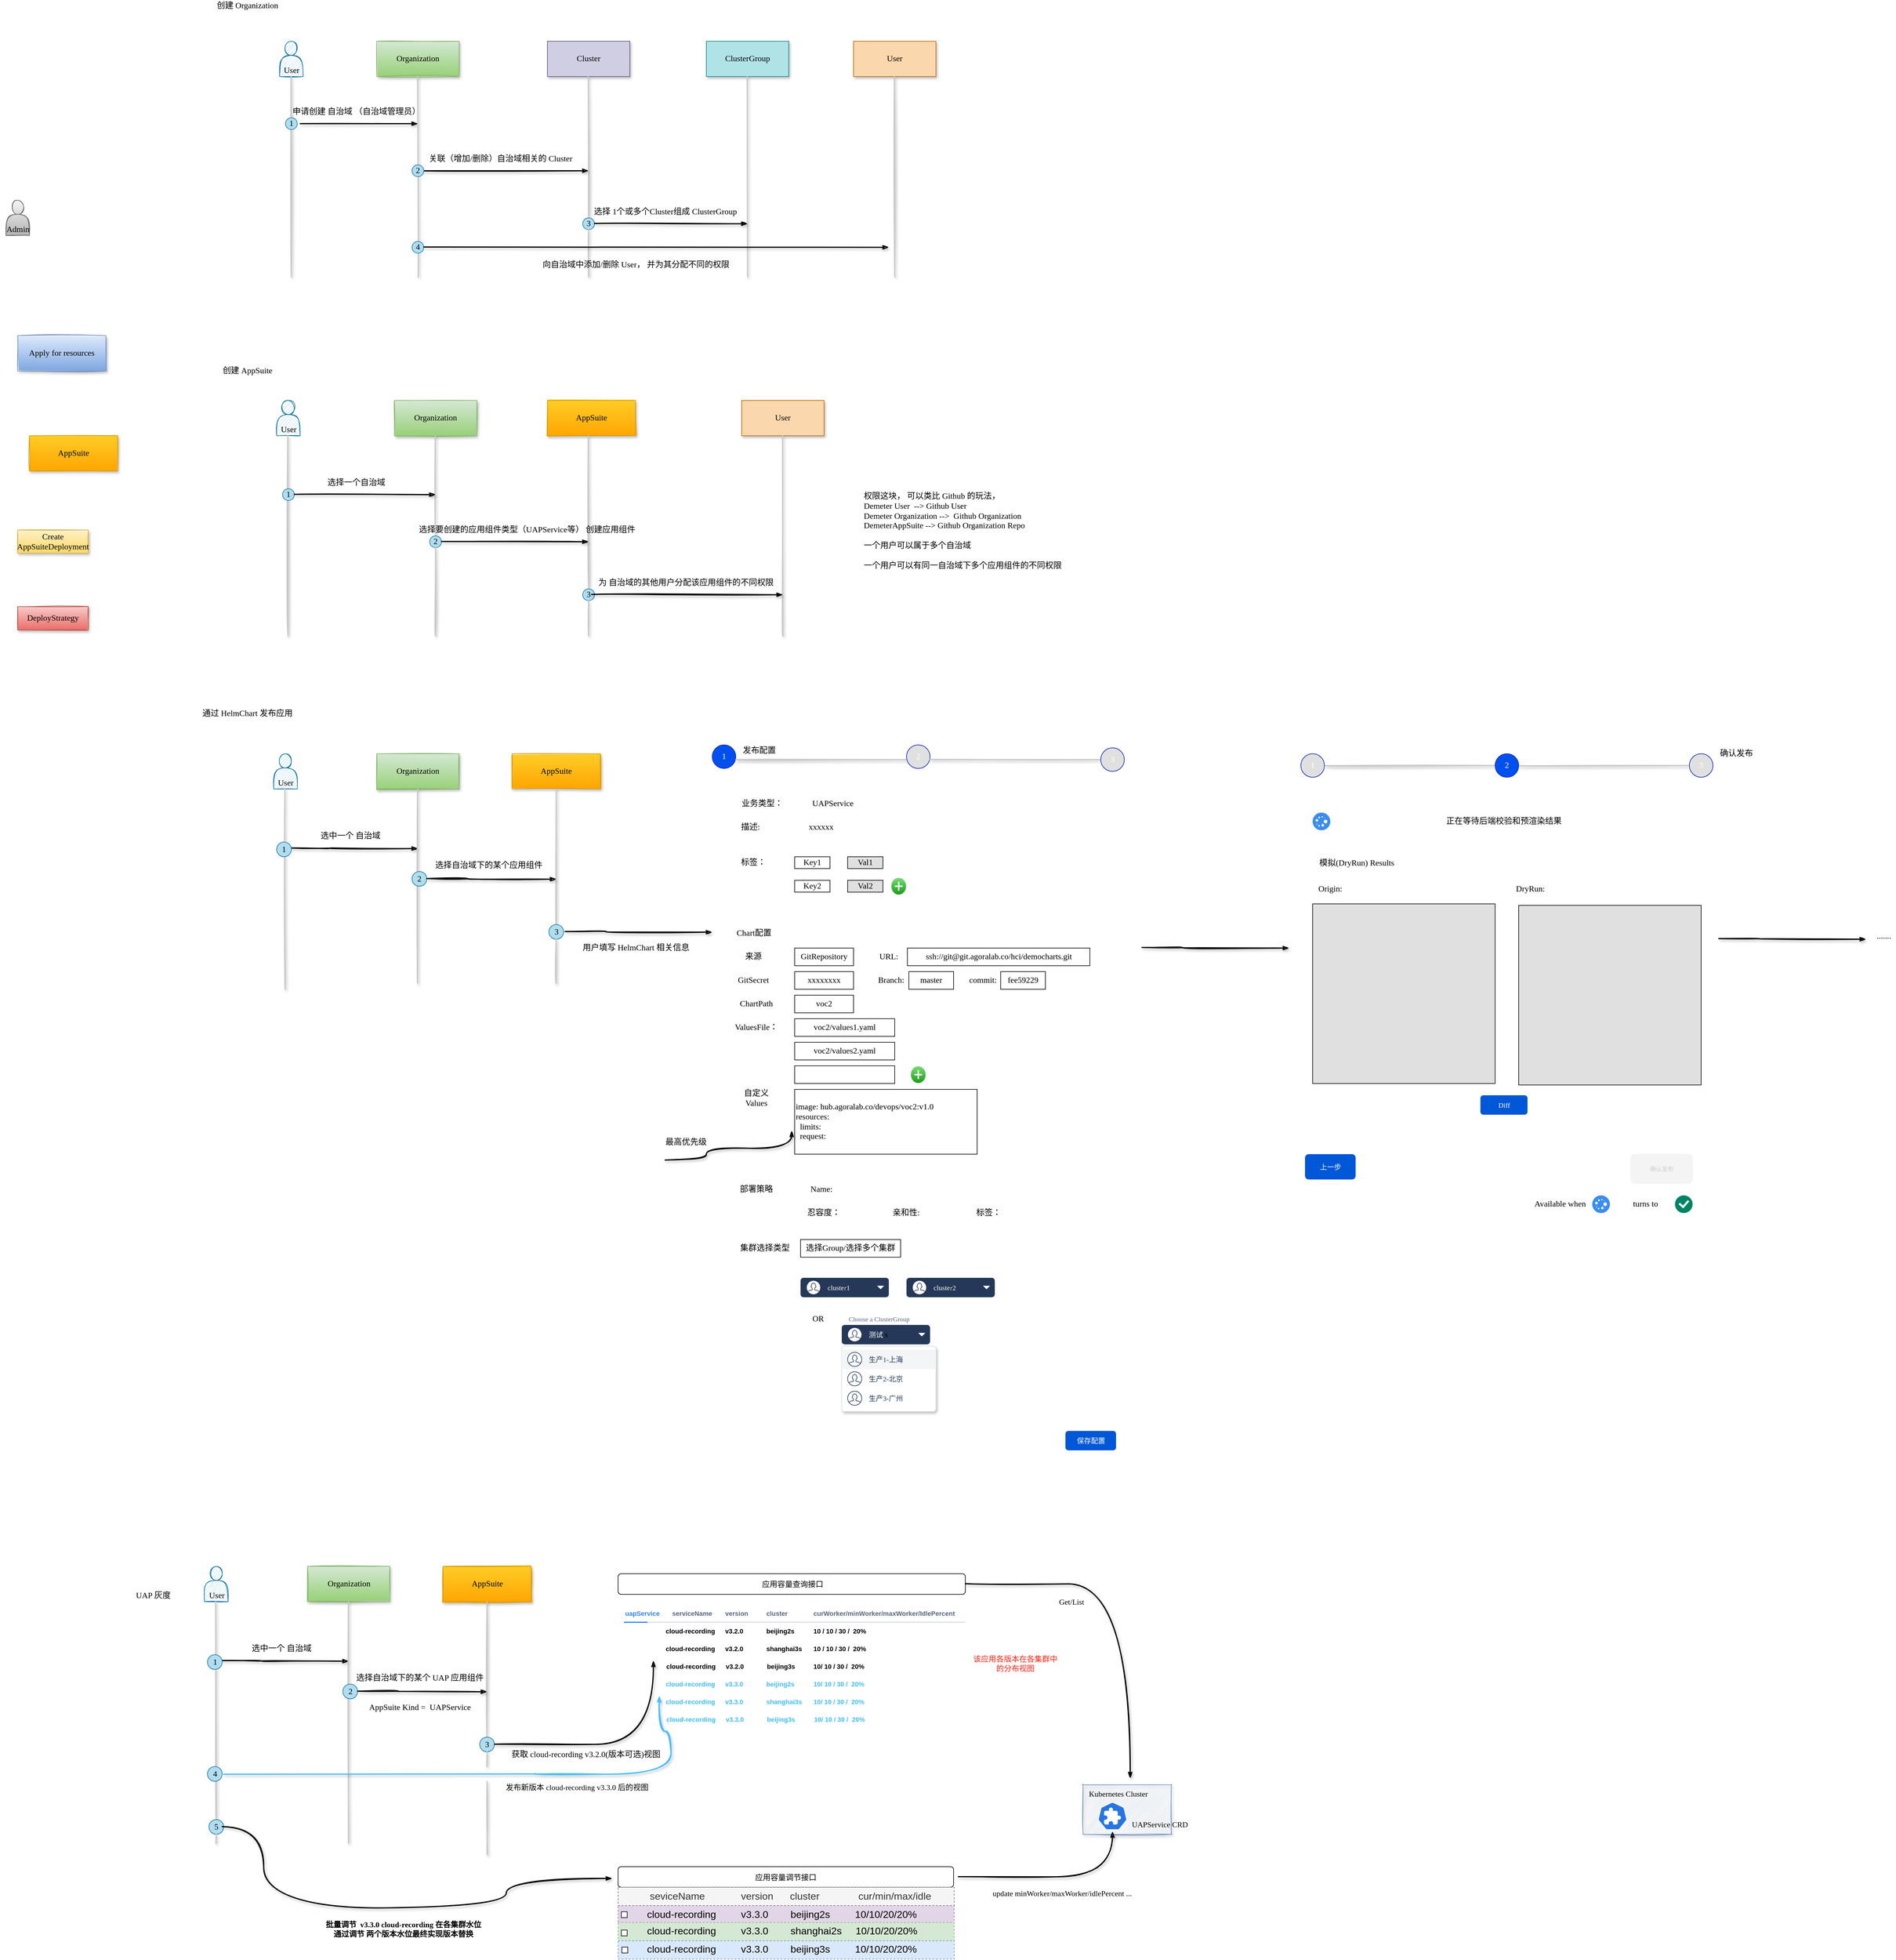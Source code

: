 <mxfile version="16.6.5" type="github" pages="5">
  <diagram id="P80EDRxeVCt8WHDjeRlq" name="Demeter MVP">
    <mxGraphModel dx="1652" dy="2298" grid="1" gridSize="10" guides="1" tooltips="1" connect="1" arrows="1" fold="1" page="1" pageScale="1" pageWidth="827" pageHeight="1169" math="0" shadow="0">
      <root>
        <mxCell id="0" />
        <mxCell id="1" parent="0" />
        <mxCell id="bCNW4rm89BmycuL2Rtxq-78" value="" style="rounded=1;whiteSpace=wrap;html=1;fontFamily=Comic Sans MS;fontSize=13;fillColor=#dae8fc;strokeColor=#6c8ebf;sketch=1;shadow=1;arcSize=0;" vertex="1" parent="1">
          <mxGeometry x="1840" y="2471" width="150" height="84" as="geometry" />
        </mxCell>
        <mxCell id="g_67S0tc9M7nfNrRykts-2" value="Apply for resources" style="text;html=1;strokeColor=#6c8ebf;fillColor=#dae8fc;align=center;verticalAlign=middle;whiteSpace=wrap;rounded=0;shadow=1;glass=0;sketch=1;fontFamily=Comic Sans MS;fontSize=14;gradientColor=#7ea6e0;" parent="1" vertex="1">
          <mxGeometry x="30" y="10" width="150" height="60" as="geometry" />
        </mxCell>
        <mxCell id="g_67S0tc9M7nfNrRykts-3" value="Organization" style="text;html=1;strokeColor=#82b366;fillColor=#d5e8d4;align=center;verticalAlign=middle;whiteSpace=wrap;rounded=0;shadow=1;glass=0;sketch=1;fontFamily=Comic Sans MS;fontSize=14;gradientColor=#97d077;" parent="1" vertex="1">
          <mxGeometry x="640" y="-490" width="140" height="60" as="geometry" />
        </mxCell>
        <mxCell id="g_67S0tc9M7nfNrRykts-5" value="AppSuite" style="text;html=1;strokeColor=#d79b00;fillColor=#ffcd28;align=center;verticalAlign=middle;whiteSpace=wrap;rounded=0;shadow=1;glass=0;sketch=1;fontFamily=Comic Sans MS;fontSize=14;gradientColor=#ffa500;" parent="1" vertex="1">
          <mxGeometry x="50" y="180" width="150" height="60" as="geometry" />
        </mxCell>
        <mxCell id="g_67S0tc9M7nfNrRykts-6" value="Create AppSuiteDeployment" style="text;html=1;strokeColor=#d6b656;fillColor=#fff2cc;align=center;verticalAlign=middle;whiteSpace=wrap;rounded=0;shadow=1;glass=0;sketch=1;fontFamily=Comic Sans MS;fontSize=14;gradientColor=#ffd966;" parent="1" vertex="1">
          <mxGeometry x="30" y="340" width="120" height="40" as="geometry" />
        </mxCell>
        <mxCell id="g_67S0tc9M7nfNrRykts-7" value="DeployStrategy" style="text;html=1;strokeColor=#b85450;fillColor=#f8cecc;align=center;verticalAlign=middle;whiteSpace=wrap;rounded=0;shadow=1;glass=0;sketch=1;fontFamily=Comic Sans MS;fontSize=14;gradientColor=#ea6b66;" parent="1" vertex="1">
          <mxGeometry x="30" y="470" width="120" height="40" as="geometry" />
        </mxCell>
        <mxCell id="KJLlCfEV6BKomLMIl_Fm-1" value="" style="shape=actor;whiteSpace=wrap;html=1;rounded=0;shadow=0;glass=0;sketch=1;fontFamily=Comic Sans MS;fontSize=14;fillColor=#f5f5f5;gradientColor=#b3b3b3;strokeColor=#666666;" parent="1" vertex="1">
          <mxGeometry x="10" y="-220" width="40" height="60" as="geometry" />
        </mxCell>
        <mxCell id="KJLlCfEV6BKomLMIl_Fm-2" value="Admin" style="text;html=1;align=center;verticalAlign=middle;resizable=0;points=[];autosize=1;strokeColor=none;fillColor=none;fontSize=14;fontFamily=Comic Sans MS;rounded=0;" parent="1" vertex="1">
          <mxGeometry y="-180" width="60" height="20" as="geometry" />
        </mxCell>
        <mxCell id="KJLlCfEV6BKomLMIl_Fm-4" value="" style="endArrow=classicThin;html=1;fontFamily=Comic Sans MS;fontSize=14;endFill=1;strokeColor=default;targetPerimeterSpacing=0;strokeWidth=2;sketch=1;shadow=1;textOpacity=50;labelBorderColor=none;edgeStyle=orthogonalEdgeStyle;curved=1;entryX=0;entryY=0.25;entryDx=0;entryDy=0;startArrow=none;" parent="1" edge="1">
          <mxGeometry width="50" height="50" relative="1" as="geometry">
            <mxPoint x="510" y="-350" as="sourcePoint" />
            <mxPoint x="710" y="-350" as="targetPoint" />
            <Array as="points">
              <mxPoint x="580" y="-349.5" />
              <mxPoint x="645" y="-349.5" />
            </Array>
          </mxGeometry>
        </mxCell>
        <mxCell id="KJLlCfEV6BKomLMIl_Fm-5" value="" style="shape=actor;whiteSpace=wrap;html=1;rounded=0;shadow=0;glass=0;sketch=1;fontFamily=Comic Sans MS;fontSize=14;fillColor=#b1ddf0;strokeColor=#10739e;" parent="1" vertex="1">
          <mxGeometry x="475" y="-490" width="40" height="60" as="geometry" />
        </mxCell>
        <mxCell id="KJLlCfEV6BKomLMIl_Fm-6" value="User" style="text;html=1;align=center;verticalAlign=middle;resizable=0;points=[];autosize=1;strokeColor=none;fillColor=none;fontSize=14;fontFamily=Comic Sans MS;rounded=0;" parent="1" vertex="1">
          <mxGeometry x="470" y="-450" width="50" height="20" as="geometry" />
        </mxCell>
        <mxCell id="KJLlCfEV6BKomLMIl_Fm-7" value="" style="endArrow=none;html=1;shadow=1;labelBorderColor=none;sketch=1;fontFamily=Comic Sans MS;fontSize=14;targetPerimeterSpacing=0;strokeColor=#C9C9C9;strokeWidth=2;curved=1;" parent="1" edge="1">
          <mxGeometry width="50" height="50" relative="1" as="geometry">
            <mxPoint x="710" y="-90" as="sourcePoint" />
            <mxPoint x="709.5" y="-430" as="targetPoint" />
          </mxGeometry>
        </mxCell>
        <mxCell id="KJLlCfEV6BKomLMIl_Fm-9" value="创建 Organization" style="text;html=1;align=center;verticalAlign=middle;resizable=0;points=[];autosize=1;strokeColor=none;fillColor=none;fontSize=14;fontFamily=Comic Sans MS;" parent="1" vertex="1">
          <mxGeometry x="355" y="-560" width="130" height="20" as="geometry" />
        </mxCell>
        <mxCell id="KJLlCfEV6BKomLMIl_Fm-10" value="Cluster" style="text;html=1;strokeColor=#56517e;fillColor=#d0cee2;align=center;verticalAlign=middle;whiteSpace=wrap;rounded=0;shadow=1;glass=0;sketch=0;fontFamily=Comic Sans MS;fontSize=14;" parent="1" vertex="1">
          <mxGeometry x="930" y="-490" width="140" height="60" as="geometry" />
        </mxCell>
        <mxCell id="KJLlCfEV6BKomLMIl_Fm-11" value="User" style="text;html=1;strokeColor=#b46504;fillColor=#fad7ac;align=center;verticalAlign=middle;whiteSpace=wrap;rounded=0;shadow=1;glass=0;sketch=0;fontFamily=Comic Sans MS;fontSize=14;" parent="1" vertex="1">
          <mxGeometry x="1450" y="-490" width="140" height="60" as="geometry" />
        </mxCell>
        <mxCell id="KJLlCfEV6BKomLMIl_Fm-13" value="" style="endArrow=none;html=1;shadow=1;labelBorderColor=none;sketch=1;fontFamily=Comic Sans MS;fontSize=14;targetPerimeterSpacing=0;strokeColor=#C9C9C9;strokeWidth=2;curved=1;" parent="1" edge="1">
          <mxGeometry width="50" height="50" relative="1" as="geometry">
            <mxPoint x="495" y="-90" as="sourcePoint" />
            <mxPoint x="494.5" y="-430" as="targetPoint" />
          </mxGeometry>
        </mxCell>
        <mxCell id="KJLlCfEV6BKomLMIl_Fm-16" value="1" style="ellipse;whiteSpace=wrap;html=1;aspect=fixed;shadow=0;glass=0;sketch=0;fontFamily=Comic Sans MS;fontSize=14;strokeColor=#10739e;fillColor=#b1ddf0;" parent="1" vertex="1">
          <mxGeometry x="485" y="-360" width="20" height="20" as="geometry" />
        </mxCell>
        <mxCell id="KJLlCfEV6BKomLMIl_Fm-20" value="申请创建 自治域 （自治域管理员）" style="text;html=1;align=center;verticalAlign=middle;resizable=0;points=[];autosize=1;strokeColor=none;fillColor=none;fontSize=14;fontFamily=Comic Sans MS;" parent="1" vertex="1">
          <mxGeometry x="490" y="-380" width="230" height="20" as="geometry" />
        </mxCell>
        <mxCell id="KJLlCfEV6BKomLMIl_Fm-21" value="" style="endArrow=none;html=1;shadow=1;labelBorderColor=none;sketch=1;fontFamily=Comic Sans MS;fontSize=14;targetPerimeterSpacing=0;strokeColor=#C9C9C9;strokeWidth=2;curved=1;startArrow=none;" parent="1" source="KJLlCfEV6BKomLMIl_Fm-28" edge="1">
          <mxGeometry width="50" height="50" relative="1" as="geometry">
            <mxPoint x="1000" y="-90" as="sourcePoint" />
            <mxPoint x="999.5" y="-430" as="targetPoint" />
          </mxGeometry>
        </mxCell>
        <mxCell id="KJLlCfEV6BKomLMIl_Fm-23" value="" style="endArrow=classicThin;html=1;fontFamily=Comic Sans MS;fontSize=14;endFill=1;strokeColor=default;targetPerimeterSpacing=0;strokeWidth=2;sketch=1;shadow=1;textOpacity=50;labelBorderColor=none;edgeStyle=orthogonalEdgeStyle;curved=1;startArrow=none;" parent="1" edge="1">
          <mxGeometry width="50" height="50" relative="1" as="geometry">
            <mxPoint x="710" y="-270" as="sourcePoint" />
            <mxPoint x="1000" y="-270" as="targetPoint" />
            <Array as="points">
              <mxPoint x="780" y="-269.5" />
              <mxPoint x="845" y="-269.5" />
            </Array>
          </mxGeometry>
        </mxCell>
        <mxCell id="KJLlCfEV6BKomLMIl_Fm-24" value="2" style="ellipse;whiteSpace=wrap;html=1;aspect=fixed;shadow=0;glass=0;sketch=0;fontFamily=Comic Sans MS;fontSize=14;strokeColor=#10739e;fillColor=#b1ddf0;" parent="1" vertex="1">
          <mxGeometry x="700" y="-280" width="20" height="20" as="geometry" />
        </mxCell>
        <mxCell id="KJLlCfEV6BKomLMIl_Fm-25" value="关联（增加/删除）自治域相关的 Cluster" style="text;html=1;align=center;verticalAlign=middle;resizable=0;points=[];autosize=1;strokeColor=none;fillColor=none;fontSize=14;fontFamily=Comic Sans MS;" parent="1" vertex="1">
          <mxGeometry x="715" y="-300" width="270" height="20" as="geometry" />
        </mxCell>
        <mxCell id="KJLlCfEV6BKomLMIl_Fm-26" value="ClusterGroup" style="text;html=1;strokeColor=#0e8088;fillColor=#b0e3e6;align=center;verticalAlign=middle;whiteSpace=wrap;rounded=0;shadow=1;glass=0;sketch=0;fontFamily=Comic Sans MS;fontSize=14;" parent="1" vertex="1">
          <mxGeometry x="1200" y="-490" width="140" height="60" as="geometry" />
        </mxCell>
        <mxCell id="KJLlCfEV6BKomLMIl_Fm-27" value="" style="endArrow=none;html=1;shadow=1;labelBorderColor=none;sketch=1;fontFamily=Comic Sans MS;fontSize=14;targetPerimeterSpacing=0;strokeColor=#C9C9C9;strokeWidth=2;curved=1;" parent="1" edge="1">
          <mxGeometry width="50" height="50" relative="1" as="geometry">
            <mxPoint x="1270" y="-90" as="sourcePoint" />
            <mxPoint x="1269.5" y="-430" as="targetPoint" />
          </mxGeometry>
        </mxCell>
        <mxCell id="KJLlCfEV6BKomLMIl_Fm-28" value="3" style="ellipse;whiteSpace=wrap;html=1;aspect=fixed;shadow=0;glass=0;sketch=0;fontFamily=Comic Sans MS;fontSize=14;strokeColor=#10739e;fillColor=#b1ddf0;" parent="1" vertex="1">
          <mxGeometry x="990" y="-190" width="20" height="20" as="geometry" />
        </mxCell>
        <mxCell id="KJLlCfEV6BKomLMIl_Fm-29" value="" style="endArrow=none;html=1;shadow=1;labelBorderColor=none;sketch=1;fontFamily=Comic Sans MS;fontSize=14;strokeColor=#C9C9C9;strokeWidth=2;curved=1;" parent="1" target="KJLlCfEV6BKomLMIl_Fm-28" edge="1">
          <mxGeometry width="50" height="50" relative="1" as="geometry">
            <mxPoint x="1000" y="-90" as="sourcePoint" />
            <mxPoint x="999.5" y="-430" as="targetPoint" />
          </mxGeometry>
        </mxCell>
        <mxCell id="KJLlCfEV6BKomLMIl_Fm-30" value="" style="endArrow=classicThin;html=1;fontFamily=Comic Sans MS;fontSize=14;endFill=1;strokeColor=default;targetPerimeterSpacing=0;strokeWidth=2;sketch=1;shadow=1;textOpacity=50;labelBorderColor=none;edgeStyle=orthogonalEdgeStyle;curved=1;startArrow=none;" parent="1" edge="1">
          <mxGeometry width="50" height="50" relative="1" as="geometry">
            <mxPoint x="1010" y="-180.5" as="sourcePoint" />
            <mxPoint x="1270" y="-180" as="targetPoint" />
            <Array as="points">
              <mxPoint x="1080" y="-180" />
              <mxPoint x="1145" y="-180" />
            </Array>
          </mxGeometry>
        </mxCell>
        <mxCell id="KJLlCfEV6BKomLMIl_Fm-31" value="选择 1个或多个Cluster组成 ClusterGroup" style="text;html=1;align=center;verticalAlign=middle;resizable=0;points=[];autosize=1;strokeColor=none;fillColor=none;fontSize=14;fontFamily=Comic Sans MS;" parent="1" vertex="1">
          <mxGeometry x="990" y="-210" width="280" height="20" as="geometry" />
        </mxCell>
        <mxCell id="KJLlCfEV6BKomLMIl_Fm-32" value="" style="endArrow=none;html=1;shadow=1;labelBorderColor=none;sketch=1;fontFamily=Comic Sans MS;fontSize=14;targetPerimeterSpacing=0;strokeColor=#C9C9C9;strokeWidth=2;curved=1;" parent="1" edge="1">
          <mxGeometry width="50" height="50" relative="1" as="geometry">
            <mxPoint x="1520" y="-90" as="sourcePoint" />
            <mxPoint x="1519.5" y="-430" as="targetPoint" />
          </mxGeometry>
        </mxCell>
        <mxCell id="KJLlCfEV6BKomLMIl_Fm-34" value="4" style="ellipse;whiteSpace=wrap;html=1;aspect=fixed;shadow=0;glass=0;sketch=0;fontFamily=Comic Sans MS;fontSize=14;strokeColor=#10739e;fillColor=#b1ddf0;" parent="1" vertex="1">
          <mxGeometry x="700" y="-150" width="20" height="20" as="geometry" />
        </mxCell>
        <mxCell id="KJLlCfEV6BKomLMIl_Fm-35" value="" style="endArrow=classicThin;html=1;fontFamily=Comic Sans MS;fontSize=14;endFill=1;strokeColor=default;targetPerimeterSpacing=0;strokeWidth=2;sketch=1;shadow=1;textOpacity=50;labelBorderColor=none;edgeStyle=orthogonalEdgeStyle;curved=1;startArrow=none;" parent="1" edge="1">
          <mxGeometry width="50" height="50" relative="1" as="geometry">
            <mxPoint x="720" y="-140.5" as="sourcePoint" />
            <mxPoint x="1510" y="-140" as="targetPoint" />
            <Array as="points">
              <mxPoint x="790" y="-140" />
              <mxPoint x="855" y="-140" />
            </Array>
          </mxGeometry>
        </mxCell>
        <mxCell id="KJLlCfEV6BKomLMIl_Fm-36" value="向自治域中添加/删除 User， 并为其分配不同的权限" style="text;html=1;align=center;verticalAlign=middle;resizable=0;points=[];autosize=1;strokeColor=none;fillColor=none;fontSize=14;fontFamily=Comic Sans MS;" parent="1" vertex="1">
          <mxGeometry x="910" y="-120" width="340" height="20" as="geometry" />
        </mxCell>
        <mxCell id="KJLlCfEV6BKomLMIl_Fm-37" value="创建 AppSuite" style="text;html=1;align=center;verticalAlign=middle;resizable=0;points=[];autosize=1;strokeColor=none;fillColor=none;fontSize=14;fontFamily=Comic Sans MS;" parent="1" vertex="1">
          <mxGeometry x="365" y="60" width="110" height="20" as="geometry" />
        </mxCell>
        <mxCell id="KJLlCfEV6BKomLMIl_Fm-38" value="" style="shape=actor;whiteSpace=wrap;html=1;rounded=0;shadow=0;glass=0;sketch=1;fontFamily=Comic Sans MS;fontSize=14;fillColor=#b1ddf0;strokeColor=#10739e;" parent="1" vertex="1">
          <mxGeometry x="470" y="120" width="40" height="60" as="geometry" />
        </mxCell>
        <mxCell id="KJLlCfEV6BKomLMIl_Fm-39" value="User" style="text;html=1;align=center;verticalAlign=middle;resizable=0;points=[];autosize=1;strokeColor=none;fillColor=none;fontSize=14;fontFamily=Comic Sans MS;rounded=0;" parent="1" vertex="1">
          <mxGeometry x="465" y="160" width="50" height="20" as="geometry" />
        </mxCell>
        <mxCell id="KJLlCfEV6BKomLMIl_Fm-40" value="" style="endArrow=none;html=1;shadow=1;labelBorderColor=none;sketch=1;fontFamily=Comic Sans MS;fontSize=14;targetPerimeterSpacing=0;strokeColor=#C9C9C9;strokeWidth=2;curved=1;" parent="1" edge="1">
          <mxGeometry width="50" height="50" relative="1" as="geometry">
            <mxPoint x="489.5" y="520" as="sourcePoint" />
            <mxPoint x="489" y="180" as="targetPoint" />
          </mxGeometry>
        </mxCell>
        <mxCell id="KJLlCfEV6BKomLMIl_Fm-41" value="Organization" style="text;html=1;strokeColor=#82b366;fillColor=#d5e8d4;align=center;verticalAlign=middle;whiteSpace=wrap;rounded=0;shadow=1;glass=0;sketch=1;fontFamily=Comic Sans MS;fontSize=14;gradientColor=#97d077;" parent="1" vertex="1">
          <mxGeometry x="670" y="120" width="140" height="60" as="geometry" />
        </mxCell>
        <mxCell id="KJLlCfEV6BKomLMIl_Fm-42" value="1" style="ellipse;whiteSpace=wrap;html=1;aspect=fixed;shadow=0;glass=0;sketch=0;fontFamily=Comic Sans MS;fontSize=14;strokeColor=#10739e;fillColor=#b1ddf0;" parent="1" vertex="1">
          <mxGeometry x="480" y="270" width="20" height="20" as="geometry" />
        </mxCell>
        <mxCell id="KJLlCfEV6BKomLMIl_Fm-43" value="" style="endArrow=none;html=1;shadow=1;labelBorderColor=none;sketch=1;fontFamily=Comic Sans MS;fontSize=14;targetPerimeterSpacing=0;strokeColor=#C9C9C9;strokeWidth=2;curved=1;startArrow=none;" parent="1" source="KJLlCfEV6BKomLMIl_Fm-49" edge="1">
          <mxGeometry width="50" height="50" relative="1" as="geometry">
            <mxPoint x="740" y="520" as="sourcePoint" />
            <mxPoint x="739.5" y="180" as="targetPoint" />
          </mxGeometry>
        </mxCell>
        <mxCell id="KJLlCfEV6BKomLMIl_Fm-45" value="" style="endArrow=classicThin;html=1;fontFamily=Comic Sans MS;fontSize=14;endFill=1;strokeColor=default;targetPerimeterSpacing=0;strokeWidth=2;sketch=1;shadow=1;textOpacity=50;labelBorderColor=none;edgeStyle=orthogonalEdgeStyle;curved=1;startArrow=none;" parent="1" edge="1">
          <mxGeometry width="50" height="50" relative="1" as="geometry">
            <mxPoint x="500" y="279.5" as="sourcePoint" />
            <mxPoint x="740" y="280" as="targetPoint" />
            <Array as="points">
              <mxPoint x="570" y="280" />
              <mxPoint x="635" y="280" />
            </Array>
          </mxGeometry>
        </mxCell>
        <mxCell id="KJLlCfEV6BKomLMIl_Fm-46" value="选择一个自治域" style="text;html=1;align=center;verticalAlign=middle;resizable=0;points=[];autosize=1;strokeColor=none;fillColor=none;fontSize=14;fontFamily=Comic Sans MS;" parent="1" vertex="1">
          <mxGeometry x="550" y="250" width="110" height="20" as="geometry" />
        </mxCell>
        <mxCell id="KJLlCfEV6BKomLMIl_Fm-47" value="AppSuite" style="text;html=1;strokeColor=#d79b00;fillColor=#ffcd28;align=center;verticalAlign=middle;whiteSpace=wrap;rounded=0;shadow=1;glass=0;sketch=1;fontFamily=Comic Sans MS;fontSize=14;gradientColor=#ffa500;" parent="1" vertex="1">
          <mxGeometry x="930" y="120" width="150" height="60" as="geometry" />
        </mxCell>
        <mxCell id="KJLlCfEV6BKomLMIl_Fm-48" value="" style="endArrow=none;html=1;shadow=1;labelBorderColor=none;sketch=1;fontFamily=Comic Sans MS;fontSize=14;targetPerimeterSpacing=0;strokeColor=#C9C9C9;strokeWidth=2;curved=1;startArrow=none;" parent="1" source="KJLlCfEV6BKomLMIl_Fm-55" edge="1">
          <mxGeometry width="50" height="50" relative="1" as="geometry">
            <mxPoint x="1000" y="520" as="sourcePoint" />
            <mxPoint x="999.5" y="180" as="targetPoint" />
          </mxGeometry>
        </mxCell>
        <mxCell id="KJLlCfEV6BKomLMIl_Fm-49" value="2" style="ellipse;whiteSpace=wrap;html=1;aspect=fixed;shadow=0;glass=0;sketch=0;fontFamily=Comic Sans MS;fontSize=14;strokeColor=#10739e;fillColor=#b1ddf0;" parent="1" vertex="1">
          <mxGeometry x="730" y="350" width="20" height="20" as="geometry" />
        </mxCell>
        <mxCell id="KJLlCfEV6BKomLMIl_Fm-50" value="" style="endArrow=none;html=1;shadow=1;labelBorderColor=none;sketch=1;fontFamily=Comic Sans MS;fontSize=14;strokeColor=#C9C9C9;strokeWidth=2;curved=1;" parent="1" target="KJLlCfEV6BKomLMIl_Fm-49" edge="1">
          <mxGeometry width="50" height="50" relative="1" as="geometry">
            <mxPoint x="740" y="520" as="sourcePoint" />
            <mxPoint x="739.5" y="180" as="targetPoint" />
          </mxGeometry>
        </mxCell>
        <mxCell id="KJLlCfEV6BKomLMIl_Fm-51" value="" style="endArrow=classicThin;html=1;fontFamily=Comic Sans MS;fontSize=14;endFill=1;strokeColor=default;targetPerimeterSpacing=0;strokeWidth=2;sketch=1;shadow=1;textOpacity=50;labelBorderColor=none;edgeStyle=orthogonalEdgeStyle;curved=1;startArrow=none;" parent="1" edge="1">
          <mxGeometry width="50" height="50" relative="1" as="geometry">
            <mxPoint x="750" y="359.5" as="sourcePoint" />
            <mxPoint x="1000" y="360" as="targetPoint" />
            <Array as="points">
              <mxPoint x="820" y="360" />
              <mxPoint x="885" y="360" />
            </Array>
          </mxGeometry>
        </mxCell>
        <mxCell id="KJLlCfEV6BKomLMIl_Fm-52" value="选择要创建的应用组件类型（UAPService等） 创建应用组件" style="text;html=1;align=center;verticalAlign=middle;resizable=0;points=[];autosize=1;strokeColor=none;fillColor=none;fontSize=14;fontFamily=Comic Sans MS;" parent="1" vertex="1">
          <mxGeometry x="700" y="330" width="390" height="20" as="geometry" />
        </mxCell>
        <mxCell id="KJLlCfEV6BKomLMIl_Fm-53" value="User" style="text;html=1;strokeColor=#b46504;fillColor=#fad7ac;align=center;verticalAlign=middle;whiteSpace=wrap;rounded=0;shadow=1;glass=0;sketch=0;fontFamily=Comic Sans MS;fontSize=14;" parent="1" vertex="1">
          <mxGeometry x="1260" y="120" width="140" height="60" as="geometry" />
        </mxCell>
        <mxCell id="KJLlCfEV6BKomLMIl_Fm-54" value="" style="endArrow=none;html=1;shadow=1;labelBorderColor=none;sketch=1;fontFamily=Comic Sans MS;fontSize=14;targetPerimeterSpacing=0;strokeColor=#C9C9C9;strokeWidth=2;curved=1;" parent="1" edge="1">
          <mxGeometry width="50" height="50" relative="1" as="geometry">
            <mxPoint x="1330" y="520" as="sourcePoint" />
            <mxPoint x="1329.5" y="180" as="targetPoint" />
          </mxGeometry>
        </mxCell>
        <mxCell id="KJLlCfEV6BKomLMIl_Fm-55" value="3" style="ellipse;whiteSpace=wrap;html=1;aspect=fixed;shadow=0;glass=0;sketch=0;fontFamily=Comic Sans MS;fontSize=14;strokeColor=#10739e;fillColor=#b1ddf0;" parent="1" vertex="1">
          <mxGeometry x="990" y="440" width="20" height="20" as="geometry" />
        </mxCell>
        <mxCell id="KJLlCfEV6BKomLMIl_Fm-56" value="" style="endArrow=none;html=1;shadow=1;labelBorderColor=none;sketch=1;fontFamily=Comic Sans MS;fontSize=14;strokeColor=#C9C9C9;strokeWidth=2;curved=1;" parent="1" target="KJLlCfEV6BKomLMIl_Fm-55" edge="1">
          <mxGeometry width="50" height="50" relative="1" as="geometry">
            <mxPoint x="1000" y="520" as="sourcePoint" />
            <mxPoint x="999.5" y="180" as="targetPoint" />
          </mxGeometry>
        </mxCell>
        <mxCell id="KJLlCfEV6BKomLMIl_Fm-57" value="" style="endArrow=classicThin;html=1;fontFamily=Comic Sans MS;fontSize=14;endFill=1;strokeColor=default;targetPerimeterSpacing=0;strokeWidth=2;sketch=1;shadow=1;textOpacity=50;labelBorderColor=none;edgeStyle=orthogonalEdgeStyle;curved=1;startArrow=none;" parent="1" edge="1">
          <mxGeometry width="50" height="50" relative="1" as="geometry">
            <mxPoint x="1005" y="449.5" as="sourcePoint" />
            <mxPoint x="1330" y="450" as="targetPoint" />
            <Array as="points">
              <mxPoint x="1075" y="450" />
              <mxPoint x="1140" y="450" />
            </Array>
          </mxGeometry>
        </mxCell>
        <mxCell id="KJLlCfEV6BKomLMIl_Fm-58" value="为 自治域的其他用户分配该应用组件的不同权限" style="text;html=1;align=center;verticalAlign=middle;resizable=0;points=[];autosize=1;strokeColor=none;fillColor=none;fontSize=14;fontFamily=Comic Sans MS;" parent="1" vertex="1">
          <mxGeometry x="1010" y="420" width="310" height="20" as="geometry" />
        </mxCell>
        <mxCell id="KJLlCfEV6BKomLMIl_Fm-59" value="&lt;div style=&quot;text-align: left&quot;&gt;&lt;span&gt;权限这块， 可以类比 Github 的玩法，&amp;nbsp;&lt;/span&gt;&lt;/div&gt;&lt;div style=&quot;text-align: left&quot;&gt;&lt;span&gt;Demeter User&amp;nbsp; --&amp;gt; Github User&lt;/span&gt;&lt;/div&gt;&lt;div style=&quot;text-align: left&quot;&gt;&lt;span&gt;Demeter Organization --&amp;gt;&amp;nbsp; Github Organization&lt;/span&gt;&lt;/div&gt;&lt;div style=&quot;text-align: left&quot;&gt;&lt;span&gt;DemeterAppSuite --&amp;gt; Github Organization &lt;/span&gt;&lt;span&gt;Repo&lt;/span&gt;&lt;/div&gt;&lt;div style=&quot;text-align: left&quot;&gt;&lt;span&gt;&lt;br&gt;&lt;/span&gt;&lt;/div&gt;&lt;div style=&quot;text-align: left&quot;&gt;一个用户可以属于多个自治域&lt;/div&gt;&lt;div style=&quot;text-align: left&quot;&gt;&lt;br&gt;&lt;/div&gt;&lt;div style=&quot;text-align: left&quot;&gt;一个用户可以有同一自治域下多个应用组件的不同权限&lt;/div&gt;&lt;div style=&quot;text-align: left&quot;&gt;&lt;span&gt;&lt;br&gt;&lt;/span&gt;&lt;/div&gt;" style="text;html=1;align=center;verticalAlign=middle;resizable=0;points=[];autosize=1;strokeColor=none;fillColor=none;fontSize=14;fontFamily=Comic Sans MS;" parent="1" vertex="1">
          <mxGeometry x="1460" y="270" width="350" height="160" as="geometry" />
        </mxCell>
        <mxCell id="KJLlCfEV6BKomLMIl_Fm-61" value="通过 HelmChart 发布应用&lt;br&gt;&lt;br&gt;" style="text;html=1;align=center;verticalAlign=middle;resizable=0;points=[];autosize=1;strokeColor=none;fillColor=none;fontSize=14;fontFamily=Comic Sans MS;" parent="1" vertex="1">
          <mxGeometry x="330" y="640" width="180" height="40" as="geometry" />
        </mxCell>
        <mxCell id="KJLlCfEV6BKomLMIl_Fm-62" value="AppSuite" style="text;html=1;strokeColor=#d79b00;fillColor=#ffcd28;align=center;verticalAlign=middle;whiteSpace=wrap;rounded=0;shadow=1;glass=0;sketch=1;fontFamily=Comic Sans MS;fontSize=14;gradientColor=#ffa500;" parent="1" vertex="1">
          <mxGeometry x="870" y="720" width="150" height="60" as="geometry" />
        </mxCell>
        <mxCell id="KJLlCfEV6BKomLMIl_Fm-63" value="" style="endArrow=none;html=1;shadow=1;labelBorderColor=none;sketch=1;fontFamily=Comic Sans MS;fontSize=14;targetPerimeterSpacing=0;strokeColor=#C9C9C9;strokeWidth=2;curved=1;startArrow=none;entryX=0.5;entryY=1;entryDx=0;entryDy=0;" parent="1" source="KJLlCfEV6BKomLMIl_Fm-76" target="KJLlCfEV6BKomLMIl_Fm-62" edge="1">
          <mxGeometry width="50" height="50" relative="1" as="geometry">
            <mxPoint x="945" y="1110" as="sourcePoint" />
            <mxPoint x="944.5" y="810" as="targetPoint" />
          </mxGeometry>
        </mxCell>
        <mxCell id="KJLlCfEV6BKomLMIl_Fm-64" value="" style="endArrow=classicThin;html=1;fontFamily=Comic Sans MS;fontSize=14;endFill=1;strokeColor=default;targetPerimeterSpacing=0;strokeWidth=2;sketch=1;shadow=1;textOpacity=50;labelBorderColor=none;edgeStyle=orthogonalEdgeStyle;curved=1;startArrow=none;" parent="1" edge="1">
          <mxGeometry width="50" height="50" relative="1" as="geometry">
            <mxPoint x="490" y="880" as="sourcePoint" />
            <mxPoint x="710" y="881" as="targetPoint" />
            <Array as="points">
              <mxPoint x="560" y="880.5" />
              <mxPoint x="625" y="880.5" />
            </Array>
          </mxGeometry>
        </mxCell>
        <mxCell id="KJLlCfEV6BKomLMIl_Fm-65" value="选中一个 自治域" style="text;html=1;align=center;verticalAlign=middle;resizable=0;points=[];autosize=1;strokeColor=none;fillColor=none;fontSize=14;fontFamily=Comic Sans MS;" parent="1" vertex="1">
          <mxGeometry x="535" y="850" width="120" height="20" as="geometry" />
        </mxCell>
        <mxCell id="KJLlCfEV6BKomLMIl_Fm-67" value="" style="shape=actor;whiteSpace=wrap;html=1;rounded=0;shadow=0;glass=0;sketch=1;fontFamily=Comic Sans MS;fontSize=14;fillColor=#b1ddf0;strokeColor=#10739e;" parent="1" vertex="1">
          <mxGeometry x="465" y="720" width="40" height="60" as="geometry" />
        </mxCell>
        <mxCell id="KJLlCfEV6BKomLMIl_Fm-68" value="User" style="text;html=1;align=center;verticalAlign=middle;resizable=0;points=[];autosize=1;strokeColor=none;fillColor=none;fontSize=14;fontFamily=Comic Sans MS;rounded=0;" parent="1" vertex="1">
          <mxGeometry x="460" y="760" width="50" height="20" as="geometry" />
        </mxCell>
        <mxCell id="KJLlCfEV6BKomLMIl_Fm-69" value="" style="endArrow=none;html=1;shadow=1;labelBorderColor=none;sketch=1;fontFamily=Comic Sans MS;fontSize=14;targetPerimeterSpacing=0;strokeColor=#C9C9C9;strokeWidth=2;curved=1;" parent="1" edge="1">
          <mxGeometry width="50" height="50" relative="1" as="geometry">
            <mxPoint x="484.5" y="1120" as="sourcePoint" />
            <mxPoint x="484" y="780" as="targetPoint" />
          </mxGeometry>
        </mxCell>
        <mxCell id="KJLlCfEV6BKomLMIl_Fm-70" value="1" style="ellipse;whiteSpace=wrap;html=1;aspect=fixed;shadow=0;glass=0;sketch=0;fontFamily=Comic Sans MS;fontSize=14;strokeColor=#10739e;fillColor=#b1ddf0;" parent="1" vertex="1">
          <mxGeometry x="470" y="870" width="25" height="25" as="geometry" />
        </mxCell>
        <mxCell id="KJLlCfEV6BKomLMIl_Fm-71" value="Organization" style="text;html=1;strokeColor=#82b366;fillColor=#d5e8d4;align=center;verticalAlign=middle;whiteSpace=wrap;rounded=0;shadow=1;glass=0;sketch=1;fontFamily=Comic Sans MS;fontSize=14;gradientColor=#97d077;" parent="1" vertex="1">
          <mxGeometry x="640" y="720" width="140" height="60" as="geometry" />
        </mxCell>
        <mxCell id="KJLlCfEV6BKomLMIl_Fm-72" value="" style="endArrow=none;html=1;shadow=1;labelBorderColor=none;sketch=1;fontFamily=Comic Sans MS;fontSize=14;targetPerimeterSpacing=0;strokeColor=#C9C9C9;strokeWidth=2;curved=1;startArrow=none;entryX=0.5;entryY=1;entryDx=0;entryDy=0;" parent="1" edge="1">
          <mxGeometry width="50" height="50" relative="1" as="geometry">
            <mxPoint x="709.5" y="1110" as="sourcePoint" />
            <mxPoint x="709.5" y="780" as="targetPoint" />
          </mxGeometry>
        </mxCell>
        <mxCell id="KJLlCfEV6BKomLMIl_Fm-73" value="2" style="ellipse;whiteSpace=wrap;html=1;aspect=fixed;shadow=0;glass=0;sketch=0;fontFamily=Comic Sans MS;fontSize=14;strokeColor=#10739e;fillColor=#b1ddf0;" parent="1" vertex="1">
          <mxGeometry x="700" y="920" width="25" height="25" as="geometry" />
        </mxCell>
        <mxCell id="KJLlCfEV6BKomLMIl_Fm-74" value="" style="endArrow=classicThin;html=1;fontFamily=Comic Sans MS;fontSize=14;endFill=1;strokeColor=default;targetPerimeterSpacing=0;strokeWidth=2;sketch=1;shadow=1;textOpacity=50;labelBorderColor=none;edgeStyle=orthogonalEdgeStyle;curved=1;startArrow=none;" parent="1" edge="1">
          <mxGeometry width="50" height="50" relative="1" as="geometry">
            <mxPoint x="725" y="932" as="sourcePoint" />
            <mxPoint x="945" y="933" as="targetPoint" />
            <Array as="points">
              <mxPoint x="795" y="932.5" />
              <mxPoint x="860" y="932.5" />
            </Array>
          </mxGeometry>
        </mxCell>
        <mxCell id="KJLlCfEV6BKomLMIl_Fm-75" value="选择自治域下的某个应用组件" style="text;html=1;align=center;verticalAlign=middle;resizable=0;points=[];autosize=1;strokeColor=none;fillColor=none;fontSize=14;fontFamily=Comic Sans MS;" parent="1" vertex="1">
          <mxGeometry x="730" y="900" width="200" height="20" as="geometry" />
        </mxCell>
        <mxCell id="KJLlCfEV6BKomLMIl_Fm-76" value="3" style="ellipse;whiteSpace=wrap;html=1;aspect=fixed;shadow=0;glass=0;sketch=0;fontFamily=Comic Sans MS;fontSize=14;strokeColor=#10739e;fillColor=#b1ddf0;" parent="1" vertex="1">
          <mxGeometry x="932.5" y="1010" width="25" height="25" as="geometry" />
        </mxCell>
        <mxCell id="KJLlCfEV6BKomLMIl_Fm-77" value="" style="endArrow=none;html=1;shadow=1;labelBorderColor=none;sketch=1;fontFamily=Comic Sans MS;fontSize=14;strokeColor=#C9C9C9;strokeWidth=2;curved=1;startArrow=none;entryX=0.5;entryY=1;entryDx=0;entryDy=0;" parent="1" target="KJLlCfEV6BKomLMIl_Fm-76" edge="1">
          <mxGeometry width="50" height="50" relative="1" as="geometry">
            <mxPoint x="945" y="1110" as="sourcePoint" />
            <mxPoint x="945" y="780" as="targetPoint" />
          </mxGeometry>
        </mxCell>
        <mxCell id="KJLlCfEV6BKomLMIl_Fm-78" value="" style="endArrow=classicThin;html=1;fontFamily=Comic Sans MS;fontSize=14;endFill=1;strokeColor=default;targetPerimeterSpacing=0;strokeWidth=2;sketch=1;shadow=1;textOpacity=50;labelBorderColor=none;edgeStyle=orthogonalEdgeStyle;curved=1;startArrow=none;" parent="1" edge="1">
          <mxGeometry width="50" height="50" relative="1" as="geometry">
            <mxPoint x="960" y="1022" as="sourcePoint" />
            <mxPoint x="1210" y="1023" as="targetPoint" />
            <Array as="points">
              <mxPoint x="1030" y="1022.5" />
              <mxPoint x="1095" y="1022.5" />
            </Array>
          </mxGeometry>
        </mxCell>
        <mxCell id="KJLlCfEV6BKomLMIl_Fm-80" value="用户填写 HelmChart 相关信息" style="text;html=1;align=center;verticalAlign=middle;resizable=0;points=[];autosize=1;strokeColor=none;fillColor=none;fontSize=14;fontFamily=Comic Sans MS;" parent="1" vertex="1">
          <mxGeometry x="975" y="1040" width="210" height="20" as="geometry" />
        </mxCell>
        <mxCell id="KJLlCfEV6BKomLMIl_Fm-85" value="1" style="ellipse;whiteSpace=wrap;html=1;aspect=fixed;shadow=0;glass=0;sketch=0;fontFamily=Comic Sans MS;fontSize=14;strokeColor=#001DBC;fillColor=#0050ef;fontColor=#ffffff;" parent="1" vertex="1">
          <mxGeometry x="1210" y="705" width="40" height="40" as="geometry" />
        </mxCell>
        <mxCell id="KJLlCfEV6BKomLMIl_Fm-87" value="发布配置" style="text;html=1;strokeColor=none;fillColor=none;align=center;verticalAlign=middle;whiteSpace=wrap;rounded=0;shadow=0;glass=0;sketch=0;fontFamily=Comic Sans MS;fontSize=14;" parent="1" vertex="1">
          <mxGeometry x="1260" y="700" width="60" height="30" as="geometry" />
        </mxCell>
        <mxCell id="KJLlCfEV6BKomLMIl_Fm-90" value="" style="endArrow=none;html=1;shadow=1;labelBorderColor=none;sketch=1;fontFamily=Comic Sans MS;fontSize=14;targetPerimeterSpacing=0;strokeColor=#C9C9C9;strokeWidth=2;curved=1;endSize=3;startSize=2;" parent="1" edge="1">
          <mxGeometry width="50" height="50" relative="1" as="geometry">
            <mxPoint x="1250" y="730" as="sourcePoint" />
            <mxPoint x="1540" y="730" as="targetPoint" />
            <Array as="points" />
          </mxGeometry>
        </mxCell>
        <mxCell id="KJLlCfEV6BKomLMIl_Fm-92" value="2" style="ellipse;whiteSpace=wrap;html=1;aspect=fixed;shadow=0;glass=0;sketch=0;fontFamily=Comic Sans MS;fontSize=14;strokeColor=#001DBC;fillColor=#E0E0E0;fontColor=#ffffff;" parent="1" vertex="1">
          <mxGeometry x="1540" y="705" width="40" height="40" as="geometry" />
        </mxCell>
        <mxCell id="KJLlCfEV6BKomLMIl_Fm-93" value="" style="endArrow=none;html=1;shadow=1;labelBorderColor=none;sketch=1;fontFamily=Comic Sans MS;fontSize=14;targetPerimeterSpacing=0;strokeColor=#C9C9C9;strokeWidth=2;curved=1;endSize=3;startSize=2;" parent="1" edge="1">
          <mxGeometry width="50" height="50" relative="1" as="geometry">
            <mxPoint x="1580" y="730" as="sourcePoint" />
            <mxPoint x="1870" y="730" as="targetPoint" />
            <Array as="points" />
          </mxGeometry>
        </mxCell>
        <mxCell id="KJLlCfEV6BKomLMIl_Fm-95" value="3" style="ellipse;whiteSpace=wrap;html=1;aspect=fixed;shadow=0;glass=0;sketch=0;fontFamily=Comic Sans MS;fontSize=14;strokeColor=#001DBC;fillColor=#E0E0E0;fontColor=#ffffff;" parent="1" vertex="1">
          <mxGeometry x="1870" y="710" width="40" height="40" as="geometry" />
        </mxCell>
        <mxCell id="KJLlCfEV6BKomLMIl_Fm-96" value="" style="rounded=0;whiteSpace=wrap;html=1;shadow=0;glass=0;sketch=0;fontFamily=Comic Sans MS;fontSize=14;strokeColor=none;" parent="1" vertex="1">
          <mxGeometry x="1220" y="770" width="680" height="210" as="geometry" />
        </mxCell>
        <mxCell id="KJLlCfEV6BKomLMIl_Fm-98" value="标签：" style="text;html=1;strokeColor=none;fillColor=none;align=center;verticalAlign=middle;whiteSpace=wrap;rounded=0;shadow=0;glass=0;sketch=0;fontFamily=Comic Sans MS;fontSize=14;" parent="1" vertex="1">
          <mxGeometry x="1250" y="890" width="60" height="30" as="geometry" />
        </mxCell>
        <mxCell id="KJLlCfEV6BKomLMIl_Fm-99" value="业务类型：" style="text;html=1;strokeColor=none;fillColor=none;align=center;verticalAlign=middle;whiteSpace=wrap;rounded=0;shadow=0;glass=0;sketch=0;fontFamily=Comic Sans MS;fontSize=14;" parent="1" vertex="1">
          <mxGeometry x="1250" y="790" width="90" height="30" as="geometry" />
        </mxCell>
        <mxCell id="KJLlCfEV6BKomLMIl_Fm-100" value="UAPService" style="text;html=1;strokeColor=none;fillColor=none;align=center;verticalAlign=middle;whiteSpace=wrap;rounded=0;shadow=0;glass=0;sketch=0;fontFamily=Comic Sans MS;fontSize=14;" parent="1" vertex="1">
          <mxGeometry x="1370" y="790" width="90" height="30" as="geometry" />
        </mxCell>
        <mxCell id="KJLlCfEV6BKomLMIl_Fm-102" value="Key1" style="rounded=0;whiteSpace=wrap;html=1;shadow=0;glass=0;sketch=0;fontFamily=Comic Sans MS;fontSize=14;" parent="1" vertex="1">
          <mxGeometry x="1350" y="895" width="60" height="20" as="geometry" />
        </mxCell>
        <mxCell id="KJLlCfEV6BKomLMIl_Fm-103" value="Val1" style="rounded=0;whiteSpace=wrap;html=1;shadow=0;glass=0;sketch=0;fontFamily=Comic Sans MS;fontSize=14;strokeColor=default;fillColor=#E0E0E0;" parent="1" vertex="1">
          <mxGeometry x="1440" y="895" width="60" height="20" as="geometry" />
        </mxCell>
        <mxCell id="KJLlCfEV6BKomLMIl_Fm-105" value="" style="verticalLabelPosition=bottom;verticalAlign=top;html=1;shadow=0;dashed=0;strokeWidth=1;shape=mxgraph.ios.iAddIcon;fillColor=#7AdF78;fillColor2=#1A9917;strokeColor=#ffffff;sketch=0;glass=0;fontFamily=Comic Sans MS;fontSize=14;" parent="1" vertex="1">
          <mxGeometry x="1513.5" y="930" width="26.5" height="30" as="geometry" />
        </mxCell>
        <mxCell id="KJLlCfEV6BKomLMIl_Fm-106" value="" style="shape=image;html=1;verticalAlign=top;verticalLabelPosition=bottom;labelBackgroundColor=#ffffff;imageAspect=0;aspect=fixed;image=https://cdn1.iconfinder.com/data/icons/unicons-line-vol-4/24/minus-circle-128.png;shadow=0;glass=0;sketch=0;fontFamily=Comic Sans MS;fontSize=14;strokeColor=default;fillColor=#E0E0E0;" parent="1" vertex="1">
          <mxGeometry x="1513.5" y="892" width="28" height="28" as="geometry" />
        </mxCell>
        <mxCell id="KJLlCfEV6BKomLMIl_Fm-107" value="Key2" style="rounded=0;whiteSpace=wrap;html=1;shadow=0;glass=0;sketch=0;fontFamily=Comic Sans MS;fontSize=14;" parent="1" vertex="1">
          <mxGeometry x="1350" y="935" width="60" height="20" as="geometry" />
        </mxCell>
        <mxCell id="KJLlCfEV6BKomLMIl_Fm-108" value="Val2" style="rounded=0;whiteSpace=wrap;html=1;shadow=0;glass=0;sketch=0;fontFamily=Comic Sans MS;fontSize=14;strokeColor=default;fillColor=#E0E0E0;" parent="1" vertex="1">
          <mxGeometry x="1440" y="935" width="60" height="20" as="geometry" />
        </mxCell>
        <mxCell id="KJLlCfEV6BKomLMIl_Fm-110" value="" style="rounded=0;whiteSpace=wrap;html=1;shadow=0;glass=0;sketch=0;fontFamily=Comic Sans MS;fontSize=14;strokeColor=none;" parent="1" vertex="1">
          <mxGeometry x="1220" y="1000" width="680" height="420" as="geometry" />
        </mxCell>
        <mxCell id="KJLlCfEV6BKomLMIl_Fm-111" value="Chart配置" style="text;html=1;strokeColor=none;fillColor=none;align=center;verticalAlign=middle;whiteSpace=wrap;rounded=0;shadow=0;glass=0;sketch=0;fontFamily=Comic Sans MS;fontSize=14;" parent="1" vertex="1">
          <mxGeometry x="1241" y="1010" width="80" height="30" as="geometry" />
        </mxCell>
        <mxCell id="KJLlCfEV6BKomLMIl_Fm-112" value="来源" style="text;html=1;strokeColor=none;fillColor=none;align=center;verticalAlign=middle;whiteSpace=wrap;rounded=0;shadow=0;glass=0;sketch=0;fontFamily=Comic Sans MS;fontSize=14;" parent="1" vertex="1">
          <mxGeometry x="1240" y="1050" width="80" height="30" as="geometry" />
        </mxCell>
        <mxCell id="KJLlCfEV6BKomLMIl_Fm-113" value="确认发布" style="rounded=1;html=1;shadow=0;dashed=0;whiteSpace=wrap;fontSize=10;fillColor=#F4F4F4;align=center;strokeColor=#F4F4F4;fontColor=#CCCCCC;glass=0;sketch=0;fontFamily=Comic Sans MS;" parent="1" vertex="1">
          <mxGeometry x="2770" y="1400" width="105.5" height="50" as="geometry" />
        </mxCell>
        <mxCell id="KJLlCfEV6BKomLMIl_Fm-114" value="保存配置" style="rounded=1;fillColor=#0057D8;align=center;strokeColor=none;html=1;fontColor=#ffffff;fontSize=12;sketch=0;shadow=0;glass=0;fontFamily=Comic Sans MS;" parent="1" vertex="1">
          <mxGeometry x="1810" y="1870" width="86" height="33" as="geometry" />
        </mxCell>
        <mxCell id="KJLlCfEV6BKomLMIl_Fm-115" value="" style="html=1;shadow=0;dashed=0;shape=mxgraph.atlassian.checkbox;fillColor=#008465;strokeColor=none;html=1;sketch=0;glass=0;fontFamily=Comic Sans MS;fontSize=14;" parent="1" vertex="1">
          <mxGeometry x="2845.5" y="1470" width="30" height="30" as="geometry" />
        </mxCell>
        <mxCell id="KJLlCfEV6BKomLMIl_Fm-119" value="GitRepository" style="text;html=1;align=center;verticalAlign=middle;whiteSpace=wrap;rounded=0;shadow=0;glass=0;sketch=0;fontFamily=Comic Sans MS;fontSize=14;strokeColor=default;" parent="1" vertex="1">
          <mxGeometry x="1350" y="1050" width="100" height="30" as="geometry" />
        </mxCell>
        <mxCell id="KJLlCfEV6BKomLMIl_Fm-120" value="ssh://git@git.agoralab.co/hci/democharts.git" style="text;html=1;strokeColor=default;fillColor=none;align=center;verticalAlign=middle;whiteSpace=wrap;rounded=0;shadow=0;glass=0;sketch=0;fontFamily=Comic Sans MS;fontSize=14;" parent="1" vertex="1">
          <mxGeometry x="1541.5" y="1050" width="310" height="30" as="geometry" />
        </mxCell>
        <mxCell id="KJLlCfEV6BKomLMIl_Fm-121" value="URL:" style="text;html=1;strokeColor=none;fillColor=none;align=center;verticalAlign=middle;whiteSpace=wrap;rounded=0;shadow=0;glass=0;sketch=0;fontFamily=Comic Sans MS;fontSize=14;" parent="1" vertex="1">
          <mxGeometry x="1470" y="1050" width="80" height="30" as="geometry" />
        </mxCell>
        <mxCell id="KJLlCfEV6BKomLMIl_Fm-122" value="GitSecret" style="text;html=1;strokeColor=none;fillColor=none;align=center;verticalAlign=middle;whiteSpace=wrap;rounded=0;shadow=0;glass=0;sketch=0;fontFamily=Comic Sans MS;fontSize=14;" parent="1" vertex="1">
          <mxGeometry x="1240" y="1090" width="80" height="30" as="geometry" />
        </mxCell>
        <mxCell id="KJLlCfEV6BKomLMIl_Fm-123" value="xxxxxxxx" style="text;html=1;align=center;verticalAlign=middle;whiteSpace=wrap;rounded=0;shadow=0;glass=0;sketch=0;fontFamily=Comic Sans MS;fontSize=14;strokeColor=default;" parent="1" vertex="1">
          <mxGeometry x="1350" y="1090" width="100" height="30" as="geometry" />
        </mxCell>
        <mxCell id="KJLlCfEV6BKomLMIl_Fm-124" value="ChartPath" style="text;html=1;strokeColor=none;fillColor=none;align=center;verticalAlign=middle;whiteSpace=wrap;rounded=0;shadow=0;glass=0;sketch=0;fontFamily=Comic Sans MS;fontSize=14;" parent="1" vertex="1">
          <mxGeometry x="1245" y="1130" width="80" height="30" as="geometry" />
        </mxCell>
        <mxCell id="KJLlCfEV6BKomLMIl_Fm-125" value="ValuesFile：" style="text;html=1;strokeColor=none;fillColor=none;align=center;verticalAlign=middle;whiteSpace=wrap;rounded=0;shadow=0;glass=0;sketch=0;fontFamily=Comic Sans MS;fontSize=14;" parent="1" vertex="1">
          <mxGeometry x="1255" y="1170" width="60" height="30" as="geometry" />
        </mxCell>
        <mxCell id="KJLlCfEV6BKomLMIl_Fm-126" value="voc2" style="text;html=1;align=center;verticalAlign=middle;whiteSpace=wrap;rounded=0;shadow=0;glass=0;sketch=0;fontFamily=Comic Sans MS;fontSize=14;strokeColor=default;" parent="1" vertex="1">
          <mxGeometry x="1350" y="1130" width="100" height="30" as="geometry" />
        </mxCell>
        <mxCell id="KJLlCfEV6BKomLMIl_Fm-127" value="voc2/values1.yaml" style="text;html=1;align=center;verticalAlign=middle;whiteSpace=wrap;rounded=0;shadow=0;glass=0;sketch=0;fontFamily=Comic Sans MS;fontSize=14;strokeColor=default;" parent="1" vertex="1">
          <mxGeometry x="1350" y="1170" width="170" height="30" as="geometry" />
        </mxCell>
        <mxCell id="KJLlCfEV6BKomLMIl_Fm-128" value="voc2/values2.yaml" style="text;html=1;align=center;verticalAlign=middle;whiteSpace=wrap;rounded=0;shadow=0;glass=0;sketch=0;fontFamily=Comic Sans MS;fontSize=14;strokeColor=default;" parent="1" vertex="1">
          <mxGeometry x="1350" y="1210" width="170" height="30" as="geometry" />
        </mxCell>
        <mxCell id="KJLlCfEV6BKomLMIl_Fm-129" value="Branch:" style="text;html=1;strokeColor=none;fillColor=none;align=center;verticalAlign=middle;whiteSpace=wrap;rounded=0;shadow=0;glass=0;sketch=0;fontFamily=Comic Sans MS;fontSize=14;" parent="1" vertex="1">
          <mxGeometry x="1474" y="1090" width="80" height="30" as="geometry" />
        </mxCell>
        <mxCell id="KJLlCfEV6BKomLMIl_Fm-130" value="master" style="text;html=1;align=center;verticalAlign=middle;whiteSpace=wrap;rounded=0;shadow=0;glass=0;sketch=0;fontFamily=Comic Sans MS;fontSize=14;strokeColor=default;" parent="1" vertex="1">
          <mxGeometry x="1544" y="1090" width="76" height="30" as="geometry" />
        </mxCell>
        <mxCell id="KJLlCfEV6BKomLMIl_Fm-131" value="commit:" style="text;html=1;strokeColor=none;fillColor=none;align=center;verticalAlign=middle;whiteSpace=wrap;rounded=0;shadow=0;glass=0;sketch=0;fontFamily=Comic Sans MS;fontSize=14;" parent="1" vertex="1">
          <mxGeometry x="1630" y="1090" width="80" height="30" as="geometry" />
        </mxCell>
        <mxCell id="KJLlCfEV6BKomLMIl_Fm-132" value="fee59229" style="text;html=1;align=center;verticalAlign=middle;whiteSpace=wrap;rounded=0;shadow=0;glass=0;sketch=0;fontFamily=Comic Sans MS;fontSize=14;strokeColor=default;" parent="1" vertex="1">
          <mxGeometry x="1700" y="1090" width="76" height="30" as="geometry" />
        </mxCell>
        <mxCell id="KJLlCfEV6BKomLMIl_Fm-133" value="" style="text;html=1;align=center;verticalAlign=middle;whiteSpace=wrap;rounded=0;shadow=0;glass=0;sketch=0;fontFamily=Comic Sans MS;fontSize=14;strokeColor=default;" parent="1" vertex="1">
          <mxGeometry x="1350" y="1250" width="170" height="30" as="geometry" />
        </mxCell>
        <mxCell id="KJLlCfEV6BKomLMIl_Fm-134" value="" style="shape=image;html=1;verticalAlign=top;verticalLabelPosition=bottom;labelBackgroundColor=#ffffff;imageAspect=0;aspect=fixed;image=https://cdn1.iconfinder.com/data/icons/unicons-line-vol-4/24/minus-circle-128.png;shadow=0;glass=0;sketch=0;fontFamily=Comic Sans MS;fontSize=14;strokeColor=default;fillColor=#E0E0E0;" parent="1" vertex="1">
          <mxGeometry x="1546" y="1172" width="28" height="28" as="geometry" />
        </mxCell>
        <mxCell id="KJLlCfEV6BKomLMIl_Fm-135" value="" style="shape=image;html=1;verticalAlign=top;verticalLabelPosition=bottom;labelBackgroundColor=#ffffff;imageAspect=0;aspect=fixed;image=https://cdn1.iconfinder.com/data/icons/unicons-line-vol-4/24/minus-circle-128.png;shadow=0;glass=0;sketch=0;fontFamily=Comic Sans MS;fontSize=14;strokeColor=default;fillColor=#E0E0E0;" parent="1" vertex="1">
          <mxGeometry x="1546" y="1212" width="28" height="28" as="geometry" />
        </mxCell>
        <mxCell id="KJLlCfEV6BKomLMIl_Fm-136" value="" style="verticalLabelPosition=bottom;verticalAlign=top;html=1;shadow=0;dashed=0;strokeWidth=1;shape=mxgraph.ios.iAddIcon;fillColor=#7AdF78;fillColor2=#1A9917;strokeColor=#ffffff;sketch=0;glass=0;fontFamily=Comic Sans MS;fontSize=14;" parent="1" vertex="1">
          <mxGeometry x="1546.75" y="1250" width="26.5" height="30" as="geometry" />
        </mxCell>
        <mxCell id="KJLlCfEV6BKomLMIl_Fm-137" value="自定义 Values" style="text;html=1;strokeColor=none;fillColor=none;align=center;verticalAlign=middle;whiteSpace=wrap;rounded=0;shadow=0;glass=0;sketch=0;fontFamily=Comic Sans MS;fontSize=14;" parent="1" vertex="1">
          <mxGeometry x="1255" y="1290" width="60" height="30" as="geometry" />
        </mxCell>
        <mxCell id="KJLlCfEV6BKomLMIl_Fm-138" value="image: hub.agoralab.co/devops/voc2:v1.0&lt;br&gt;resources:&lt;br&gt;&amp;nbsp; limits:&lt;br&gt;&amp;nbsp; request:" style="text;html=1;align=left;verticalAlign=middle;whiteSpace=wrap;rounded=0;shadow=0;glass=0;sketch=0;fontFamily=Comic Sans MS;fontSize=14;strokeColor=default;" parent="1" vertex="1">
          <mxGeometry x="1350" y="1290" width="310" height="110" as="geometry" />
        </mxCell>
        <mxCell id="KJLlCfEV6BKomLMIl_Fm-140" value="描述:" style="text;html=1;strokeColor=none;fillColor=none;align=center;verticalAlign=middle;whiteSpace=wrap;rounded=0;shadow=0;glass=0;sketch=0;fontFamily=Comic Sans MS;fontSize=14;" parent="1" vertex="1">
          <mxGeometry x="1230" y="830" width="90" height="30" as="geometry" />
        </mxCell>
        <mxCell id="KJLlCfEV6BKomLMIl_Fm-141" value="xxxxxx" style="text;html=1;strokeColor=none;fillColor=none;align=center;verticalAlign=middle;whiteSpace=wrap;rounded=0;shadow=0;glass=0;sketch=0;fontFamily=Comic Sans MS;fontSize=14;" parent="1" vertex="1">
          <mxGeometry x="1350" y="830" width="90" height="30" as="geometry" />
        </mxCell>
        <mxCell id="KJLlCfEV6BKomLMIl_Fm-142" value="" style="rounded=0;whiteSpace=wrap;html=1;shadow=0;glass=0;sketch=0;fontFamily=Comic Sans MS;fontSize=14;strokeColor=none;" parent="1" vertex="1">
          <mxGeometry x="1220" y="1430" width="680" height="420" as="geometry" />
        </mxCell>
        <mxCell id="KJLlCfEV6BKomLMIl_Fm-144" value="部署策略" style="text;html=1;strokeColor=none;fillColor=none;align=center;verticalAlign=middle;whiteSpace=wrap;rounded=0;shadow=0;glass=0;sketch=0;fontFamily=Comic Sans MS;fontSize=14;" parent="1" vertex="1">
          <mxGeometry x="1230" y="1440" width="110" height="40" as="geometry" />
        </mxCell>
        <mxCell id="KJLlCfEV6BKomLMIl_Fm-145" value="" style="endArrow=classicThin;html=1;fontFamily=Comic Sans MS;fontSize=14;endFill=1;strokeColor=default;targetPerimeterSpacing=0;strokeWidth=2;sketch=1;shadow=1;textOpacity=50;labelBorderColor=none;edgeStyle=orthogonalEdgeStyle;curved=1;" parent="1" edge="1">
          <mxGeometry width="50" height="50" relative="1" as="geometry">
            <mxPoint x="1130" y="1410" as="sourcePoint" />
            <mxPoint x="1345" y="1360" as="targetPoint" />
            <Array as="points">
              <mxPoint x="1200" y="1410" />
              <mxPoint x="1200" y="1390" />
              <mxPoint x="1345" y="1390" />
            </Array>
          </mxGeometry>
        </mxCell>
        <mxCell id="KJLlCfEV6BKomLMIl_Fm-146" value="最高优先级" style="text;html=1;align=center;verticalAlign=middle;resizable=0;points=[];autosize=1;strokeColor=none;fillColor=none;fontSize=14;fontFamily=Comic Sans MS;" parent="1" vertex="1">
          <mxGeometry x="1120" y="1370" width="90" height="20" as="geometry" />
        </mxCell>
        <mxCell id="KJLlCfEV6BKomLMIl_Fm-147" value="Name:" style="text;html=1;strokeColor=none;fillColor=none;align=center;verticalAlign=middle;whiteSpace=wrap;rounded=0;shadow=0;glass=0;sketch=0;fontFamily=Comic Sans MS;fontSize=14;" parent="1" vertex="1">
          <mxGeometry x="1355.5" y="1440" width="79" height="40" as="geometry" />
        </mxCell>
        <mxCell id="KJLlCfEV6BKomLMIl_Fm-148" value="Choose a ClusterGroup" style="rounded=1;fillColor=none;strokeColor=none;html=1;fontColor=#596780;align=left;fontSize=11;spacingLeft=10;fontSize=11;shadow=0;glass=0;sketch=0;fontFamily=Comic Sans MS;" parent="1" vertex="1">
          <mxGeometry x="1430" y="1670" width="120" height="20" as="geometry" />
        </mxCell>
        <mxCell id="KJLlCfEV6BKomLMIl_Fm-149" value="s" style="rounded=1;fillColor=#253858;strokeColor=none;html=1;shadow=0;glass=0;sketch=0;fontFamily=Comic Sans MS;fontSize=14;" parent="1" vertex="1">
          <mxGeometry x="1430" y="1690" width="150" height="33" as="geometry" />
        </mxCell>
        <mxCell id="KJLlCfEV6BKomLMIl_Fm-150" value="" style="shape=triangle;direction=south;fillColor=#ffffff;strokeColor=none;html=1;shadow=0;glass=0;sketch=0;fontFamily=Comic Sans MS;fontSize=14;" parent="KJLlCfEV6BKomLMIl_Fm-149" vertex="1">
          <mxGeometry x="1" y="0.5" width="12" height="6" relative="1" as="geometry">
            <mxPoint x="-20" y="-3" as="offset" />
          </mxGeometry>
        </mxCell>
        <mxCell id="KJLlCfEV6BKomLMIl_Fm-151" value="测试" style="shape=mxgraph.ios7.icons.user;fillColor=#ffffff;strokeColor=#253858;html=1;fontColor=#ffffff;align=left;fontSize=12;spacingLeft=10;labelPosition=right;verticalLabelPosition=middle;verticalAlign=middle;shadow=0;glass=0;sketch=0;fontFamily=Comic Sans MS;" parent="KJLlCfEV6BKomLMIl_Fm-149" vertex="1">
          <mxGeometry y="0.5" width="24" height="24" relative="1" as="geometry">
            <mxPoint x="10" y="-12" as="offset" />
          </mxGeometry>
        </mxCell>
        <mxCell id="KJLlCfEV6BKomLMIl_Fm-152" value="" style="rounded=1;fillColor=#ffffff;strokeColor=#DFE1E5;shadow=1;html=1;arcSize=4;glass=0;sketch=0;fontFamily=Comic Sans MS;fontSize=14;" parent="1" vertex="1">
          <mxGeometry x="1430" y="1726" width="160" height="111" as="geometry" />
        </mxCell>
        <mxCell id="KJLlCfEV6BKomLMIl_Fm-153" value="" style="rounded=0;fillColor=#F4F5F7;strokeColor=none;shadow=0;html=1;align=left;fontSize=12;spacingLeft=10;fontColor=#253858;resizeWidth=1;glass=0;sketch=0;fontFamily=Comic Sans MS;" parent="KJLlCfEV6BKomLMIl_Fm-152" vertex="1">
          <mxGeometry width="160" height="33" relative="1" as="geometry">
            <mxPoint y="6" as="offset" />
          </mxGeometry>
        </mxCell>
        <mxCell id="KJLlCfEV6BKomLMIl_Fm-154" value="生产1-上海" style="shape=mxgraph.ios7.icons.user;fillColor=#ffffff;strokeColor=#253858;html=1;fontColor=#253858;align=left;fontSize=12;spacingLeft=10;labelPosition=right;verticalLabelPosition=middle;verticalAlign=middle;shadow=0;glass=0;sketch=0;fontFamily=Comic Sans MS;" parent="KJLlCfEV6BKomLMIl_Fm-153" vertex="1">
          <mxGeometry y="0.5" width="24" height="24" relative="1" as="geometry">
            <mxPoint x="10" y="-12" as="offset" />
          </mxGeometry>
        </mxCell>
        <mxCell id="KJLlCfEV6BKomLMIl_Fm-155" value="" style="rounded=0;fillColor=none;strokeColor=none;shadow=0;html=1;align=left;fontSize=12;spacingLeft=10;fontColor=#253858;resizeWidth=1;glass=0;sketch=0;fontFamily=Comic Sans MS;" parent="KJLlCfEV6BKomLMIl_Fm-152" vertex="1">
          <mxGeometry width="160" height="33" relative="1" as="geometry">
            <mxPoint y="39" as="offset" />
          </mxGeometry>
        </mxCell>
        <mxCell id="KJLlCfEV6BKomLMIl_Fm-156" value="生产2-北京" style="shape=mxgraph.ios7.icons.user;fillColor=#ffffff;strokeColor=#253858;html=1;fontColor=#253858;align=left;fontSize=12;spacingLeft=10;labelPosition=right;verticalLabelPosition=middle;verticalAlign=middle;shadow=0;glass=0;sketch=0;fontFamily=Comic Sans MS;" parent="KJLlCfEV6BKomLMIl_Fm-155" vertex="1">
          <mxGeometry y="0.5" width="24" height="24" relative="1" as="geometry">
            <mxPoint x="10" y="-12" as="offset" />
          </mxGeometry>
        </mxCell>
        <mxCell id="KJLlCfEV6BKomLMIl_Fm-157" value="" style="rounded=0;fillColor=none;strokeColor=none;shadow=0;html=1;align=left;fontSize=12;spacingLeft=10;fontColor=#253858;resizeWidth=1;glass=0;sketch=0;fontFamily=Comic Sans MS;" parent="KJLlCfEV6BKomLMIl_Fm-152" vertex="1">
          <mxGeometry width="160" height="33" relative="1" as="geometry">
            <mxPoint y="72" as="offset" />
          </mxGeometry>
        </mxCell>
        <mxCell id="KJLlCfEV6BKomLMIl_Fm-158" value="生产3-广州" style="shape=mxgraph.ios7.icons.user;fillColor=#ffffff;strokeColor=#253858;html=1;fontColor=#253858;align=left;fontSize=12;spacingLeft=10;labelPosition=right;verticalLabelPosition=middle;verticalAlign=middle;shadow=0;glass=0;sketch=0;fontFamily=Comic Sans MS;" parent="KJLlCfEV6BKomLMIl_Fm-157" vertex="1">
          <mxGeometry y="0.5" width="24" height="24" relative="1" as="geometry">
            <mxPoint x="10" y="-12" as="offset" />
          </mxGeometry>
        </mxCell>
        <mxCell id="KJLlCfEV6BKomLMIl_Fm-189" value="集群选择类型" style="text;html=1;strokeColor=none;fillColor=none;align=center;verticalAlign=middle;whiteSpace=wrap;rounded=0;shadow=0;glass=0;sketch=0;fontFamily=Comic Sans MS;fontSize=14;" parent="1" vertex="1">
          <mxGeometry x="1250" y="1530" width="99" height="60" as="geometry" />
        </mxCell>
        <mxCell id="KJLlCfEV6BKomLMIl_Fm-202" value="s" style="rounded=1;fillColor=#253858;strokeColor=none;html=1;shadow=0;glass=0;sketch=0;fontFamily=Comic Sans MS;fontSize=14;" parent="1" vertex="1">
          <mxGeometry x="1360" y="1610" width="150" height="33" as="geometry" />
        </mxCell>
        <mxCell id="KJLlCfEV6BKomLMIl_Fm-203" value="" style="shape=triangle;direction=south;fillColor=#ffffff;strokeColor=none;html=1;shadow=0;glass=0;sketch=0;fontFamily=Comic Sans MS;fontSize=14;" parent="KJLlCfEV6BKomLMIl_Fm-202" vertex="1">
          <mxGeometry x="1" y="0.5" width="12" height="6" relative="1" as="geometry">
            <mxPoint x="-20" y="-3" as="offset" />
          </mxGeometry>
        </mxCell>
        <mxCell id="KJLlCfEV6BKomLMIl_Fm-204" value="cluster1" style="shape=mxgraph.ios7.icons.user;fillColor=#ffffff;strokeColor=#253858;html=1;fontColor=#ffffff;align=left;fontSize=12;spacingLeft=10;labelPosition=right;verticalLabelPosition=middle;verticalAlign=middle;shadow=0;glass=0;sketch=0;fontFamily=Comic Sans MS;" parent="KJLlCfEV6BKomLMIl_Fm-202" vertex="1">
          <mxGeometry y="0.5" width="24" height="24" relative="1" as="geometry">
            <mxPoint x="10" y="-12" as="offset" />
          </mxGeometry>
        </mxCell>
        <mxCell id="KJLlCfEV6BKomLMIl_Fm-205" value="s" style="rounded=1;fillColor=#253858;strokeColor=none;html=1;shadow=0;glass=0;sketch=0;fontFamily=Comic Sans MS;fontSize=14;" parent="1" vertex="1">
          <mxGeometry x="1540" y="1610" width="150" height="33" as="geometry" />
        </mxCell>
        <mxCell id="KJLlCfEV6BKomLMIl_Fm-206" value="" style="shape=triangle;direction=south;fillColor=#ffffff;strokeColor=none;html=1;shadow=0;glass=0;sketch=0;fontFamily=Comic Sans MS;fontSize=14;" parent="KJLlCfEV6BKomLMIl_Fm-205" vertex="1">
          <mxGeometry x="1" y="0.5" width="12" height="6" relative="1" as="geometry">
            <mxPoint x="-20" y="-3" as="offset" />
          </mxGeometry>
        </mxCell>
        <mxCell id="KJLlCfEV6BKomLMIl_Fm-207" value="cluster2" style="shape=mxgraph.ios7.icons.user;fillColor=#ffffff;strokeColor=#253858;html=1;fontColor=#ffffff;align=left;fontSize=12;spacingLeft=10;labelPosition=right;verticalLabelPosition=middle;verticalAlign=middle;shadow=0;glass=0;sketch=0;fontFamily=Comic Sans MS;" parent="KJLlCfEV6BKomLMIl_Fm-205" vertex="1">
          <mxGeometry y="0.5" width="24" height="24" relative="1" as="geometry">
            <mxPoint x="10" y="-12" as="offset" />
          </mxGeometry>
        </mxCell>
        <mxCell id="KJLlCfEV6BKomLMIl_Fm-208" value="选择Group/选择多个集群" style="text;html=1;align=center;verticalAlign=middle;whiteSpace=wrap;rounded=0;shadow=0;glass=0;sketch=0;fontFamily=Comic Sans MS;fontSize=14;strokeColor=default;" parent="1" vertex="1">
          <mxGeometry x="1360" y="1545" width="170" height="30" as="geometry" />
        </mxCell>
        <mxCell id="KJLlCfEV6BKomLMIl_Fm-209" value="OR" style="text;html=1;strokeColor=none;fillColor=none;align=center;verticalAlign=middle;whiteSpace=wrap;rounded=0;shadow=0;glass=0;sketch=0;fontFamily=Comic Sans MS;fontSize=14;" parent="1" vertex="1">
          <mxGeometry x="1360" y="1665" width="60" height="30" as="geometry" />
        </mxCell>
        <mxCell id="KJLlCfEV6BKomLMIl_Fm-210" value="" style="endArrow=classicThin;html=1;fontFamily=Comic Sans MS;fontSize=14;endFill=1;strokeColor=default;targetPerimeterSpacing=0;strokeWidth=2;sketch=1;shadow=1;textOpacity=50;labelBorderColor=none;edgeStyle=orthogonalEdgeStyle;curved=1;startArrow=none;" parent="1" edge="1">
          <mxGeometry width="50" height="50" relative="1" as="geometry">
            <mxPoint x="1940" y="1049" as="sourcePoint" />
            <mxPoint x="2190" y="1050" as="targetPoint" />
            <Array as="points">
              <mxPoint x="2010" y="1049.5" />
              <mxPoint x="2075" y="1049.5" />
            </Array>
          </mxGeometry>
        </mxCell>
        <mxCell id="KJLlCfEV6BKomLMIl_Fm-213" value="" style="endArrow=none;html=1;shadow=1;labelBorderColor=none;sketch=1;fontFamily=Comic Sans MS;fontSize=14;targetPerimeterSpacing=0;strokeColor=#C9C9C9;strokeWidth=2;curved=1;endSize=3;startSize=2;" parent="1" edge="1">
          <mxGeometry width="50" height="50" relative="1" as="geometry">
            <mxPoint x="2250" y="740" as="sourcePoint" />
            <mxPoint x="2540" y="740" as="targetPoint" />
            <Array as="points" />
          </mxGeometry>
        </mxCell>
        <mxCell id="KJLlCfEV6BKomLMIl_Fm-215" value="" style="endArrow=none;html=1;shadow=1;labelBorderColor=none;sketch=1;fontFamily=Comic Sans MS;fontSize=14;targetPerimeterSpacing=0;strokeColor=#C9C9C9;strokeWidth=2;curved=1;endSize=3;startSize=2;" parent="1" edge="1">
          <mxGeometry width="50" height="50" relative="1" as="geometry">
            <mxPoint x="2580" y="740" as="sourcePoint" />
            <mxPoint x="2870" y="740" as="targetPoint" />
            <Array as="points" />
          </mxGeometry>
        </mxCell>
        <mxCell id="KJLlCfEV6BKomLMIl_Fm-216" value="3" style="ellipse;whiteSpace=wrap;html=1;aspect=fixed;shadow=0;glass=0;sketch=0;fontFamily=Comic Sans MS;fontSize=14;strokeColor=#001DBC;fillColor=#E0E0E0;fontColor=#ffffff;" parent="1" vertex="1">
          <mxGeometry x="2870" y="720" width="40" height="40" as="geometry" />
        </mxCell>
        <mxCell id="KJLlCfEV6BKomLMIl_Fm-218" value="2" style="ellipse;whiteSpace=wrap;html=1;aspect=fixed;shadow=0;glass=0;sketch=0;fontFamily=Comic Sans MS;fontSize=14;strokeColor=#001DBC;fillColor=#0050ef;fontColor=#ffffff;" parent="1" vertex="1">
          <mxGeometry x="2540" y="720" width="40" height="40" as="geometry" />
        </mxCell>
        <mxCell id="KJLlCfEV6BKomLMIl_Fm-219" value="1" style="ellipse;whiteSpace=wrap;html=1;aspect=fixed;shadow=0;glass=0;sketch=0;fontFamily=Comic Sans MS;fontSize=14;strokeColor=#001DBC;fillColor=#E0E0E0;fontColor=#ffffff;" parent="1" vertex="1">
          <mxGeometry x="2210" y="720" width="40" height="40" as="geometry" />
        </mxCell>
        <mxCell id="KJLlCfEV6BKomLMIl_Fm-220" value="" style="rounded=0;whiteSpace=wrap;html=1;shadow=0;glass=0;sketch=0;fontFamily=Comic Sans MS;fontSize=14;strokeColor=none;" parent="1" vertex="1">
          <mxGeometry x="2215" y="805" width="680" height="55" as="geometry" />
        </mxCell>
        <mxCell id="KJLlCfEV6BKomLMIl_Fm-221" value="" style="rounded=0;whiteSpace=wrap;html=1;shadow=0;glass=0;sketch=0;fontFamily=Comic Sans MS;fontSize=14;strokeColor=none;" parent="1" vertex="1">
          <mxGeometry x="2210" y="870" width="680" height="520" as="geometry" />
        </mxCell>
        <mxCell id="KJLlCfEV6BKomLMIl_Fm-222" value="模拟(DryRun) Results" style="text;html=1;strokeColor=none;fillColor=none;align=center;verticalAlign=middle;whiteSpace=wrap;rounded=0;shadow=0;glass=0;sketch=0;fontFamily=Comic Sans MS;fontSize=14;" parent="1" vertex="1">
          <mxGeometry x="2230" y="891" width="150" height="30" as="geometry" />
        </mxCell>
        <mxCell id="KJLlCfEV6BKomLMIl_Fm-224" value="" style="sketch=0;html=1;aspect=fixed;strokeColor=none;shadow=0;align=center;verticalAlign=top;fillColor=#3B8DF1;shape=mxgraph.gcp2.loading_3;glass=0;fontFamily=Comic Sans MS;fontSize=14;" parent="1" vertex="1">
          <mxGeometry x="2230" y="820" width="30" height="30" as="geometry" />
        </mxCell>
        <mxCell id="KJLlCfEV6BKomLMIl_Fm-225" value="正在等待后端校验和预渲染结果" style="text;html=1;strokeColor=none;fillColor=none;align=center;verticalAlign=middle;whiteSpace=wrap;rounded=0;shadow=0;glass=0;sketch=0;fontFamily=Comic Sans MS;fontSize=14;" parent="1" vertex="1">
          <mxGeometry x="2270" y="820" width="570" height="30" as="geometry" />
        </mxCell>
        <mxCell id="KJLlCfEV6BKomLMIl_Fm-227" value="" style="rounded=0;whiteSpace=wrap;html=1;shadow=0;glass=0;sketch=0;fontFamily=Comic Sans MS;fontSize=14;strokeColor=default;fillColor=#E0E0E0;" parent="1" vertex="1">
          <mxGeometry x="2230" y="975" width="310" height="305" as="geometry" />
        </mxCell>
        <mxCell id="KJLlCfEV6BKomLMIl_Fm-228" value="Origin:" style="text;html=1;strokeColor=none;fillColor=none;align=center;verticalAlign=middle;whiteSpace=wrap;rounded=0;shadow=0;glass=0;sketch=0;fontFamily=Comic Sans MS;fontSize=14;" parent="1" vertex="1">
          <mxGeometry x="2230" y="935" width="60" height="30" as="geometry" />
        </mxCell>
        <mxCell id="KJLlCfEV6BKomLMIl_Fm-229" value="DryRun:" style="text;html=1;strokeColor=none;fillColor=none;align=center;verticalAlign=middle;whiteSpace=wrap;rounded=0;shadow=0;glass=0;sketch=0;fontFamily=Comic Sans MS;fontSize=14;" parent="1" vertex="1">
          <mxGeometry x="2570" y="935" width="60" height="30" as="geometry" />
        </mxCell>
        <mxCell id="KJLlCfEV6BKomLMIl_Fm-230" value="" style="rounded=0;whiteSpace=wrap;html=1;shadow=0;glass=0;sketch=0;fontFamily=Comic Sans MS;fontSize=14;strokeColor=default;fillColor=#E0E0E0;" parent="1" vertex="1">
          <mxGeometry x="2580" y="977.5" width="310" height="305" as="geometry" />
        </mxCell>
        <mxCell id="KJLlCfEV6BKomLMIl_Fm-231" value="Diff" style="rounded=1;fillColor=#0057D8;align=center;strokeColor=none;html=1;fontColor=#ffffff;fontSize=12;sketch=0;shadow=0;glass=0;fontFamily=Comic Sans MS;" parent="1" vertex="1">
          <mxGeometry x="2515" y="1300" width="80" height="33" as="geometry" />
        </mxCell>
        <mxCell id="KJLlCfEV6BKomLMIl_Fm-232" value="Available when" style="text;html=1;align=center;verticalAlign=middle;resizable=0;points=[];autosize=1;strokeColor=none;fillColor=none;fontSize=14;fontFamily=Comic Sans MS;" parent="1" vertex="1">
          <mxGeometry x="2595" y="1475" width="110" height="20" as="geometry" />
        </mxCell>
        <mxCell id="KJLlCfEV6BKomLMIl_Fm-233" value="" style="sketch=0;html=1;aspect=fixed;strokeColor=none;shadow=0;align=center;verticalAlign=top;fillColor=#3B8DF1;shape=mxgraph.gcp2.loading_3;glass=0;fontFamily=Comic Sans MS;fontSize=14;" parent="1" vertex="1">
          <mxGeometry x="2705" y="1470" width="30" height="30" as="geometry" />
        </mxCell>
        <mxCell id="KJLlCfEV6BKomLMIl_Fm-234" value="turns to" style="text;html=1;align=center;verticalAlign=middle;resizable=0;points=[];autosize=1;strokeColor=none;fillColor=none;fontSize=14;fontFamily=Comic Sans MS;" parent="1" vertex="1">
          <mxGeometry x="2760" y="1475" width="70" height="20" as="geometry" />
        </mxCell>
        <mxCell id="KJLlCfEV6BKomLMIl_Fm-235" value="确认发布" style="text;html=1;strokeColor=none;fillColor=none;align=center;verticalAlign=middle;whiteSpace=wrap;rounded=0;shadow=0;glass=0;sketch=0;fontFamily=Comic Sans MS;fontSize=14;" parent="1" vertex="1">
          <mxGeometry x="2920" y="705" width="60" height="30" as="geometry" />
        </mxCell>
        <mxCell id="KJLlCfEV6BKomLMIl_Fm-236" value="上一步" style="rounded=1;fillColor=#0057D8;align=center;strokeColor=none;html=1;fontColor=#ffffff;fontSize=12;sketch=0;shadow=0;glass=0;fontFamily=Comic Sans MS;" parent="1" vertex="1">
          <mxGeometry x="2217" y="1400" width="86" height="43" as="geometry" />
        </mxCell>
        <mxCell id="KJLlCfEV6BKomLMIl_Fm-237" value="" style="endArrow=classicThin;html=1;fontFamily=Comic Sans MS;fontSize=14;endFill=1;strokeColor=default;targetPerimeterSpacing=0;strokeWidth=2;sketch=1;shadow=1;textOpacity=50;labelBorderColor=none;edgeStyle=orthogonalEdgeStyle;curved=1;startArrow=none;" parent="1" edge="1">
          <mxGeometry width="50" height="50" relative="1" as="geometry">
            <mxPoint x="2920" y="1034" as="sourcePoint" />
            <mxPoint x="3170" y="1035" as="targetPoint" />
            <Array as="points">
              <mxPoint x="2990" y="1034.5" />
              <mxPoint x="3055" y="1034.5" />
            </Array>
          </mxGeometry>
        </mxCell>
        <mxCell id="KJLlCfEV6BKomLMIl_Fm-238" value="......." style="text;html=1;align=center;verticalAlign=middle;resizable=0;points=[];autosize=1;strokeColor=none;fillColor=none;fontSize=14;fontFamily=Comic Sans MS;" parent="1" vertex="1">
          <mxGeometry x="3180" y="1020" width="40" height="20" as="geometry" />
        </mxCell>
        <mxCell id="KJLlCfEV6BKomLMIl_Fm-240" value="忍容度：" style="text;html=1;strokeColor=none;fillColor=none;align=center;verticalAlign=middle;whiteSpace=wrap;rounded=0;shadow=0;glass=0;sketch=0;fontFamily=Comic Sans MS;fontSize=14;" parent="1" vertex="1">
          <mxGeometry x="1360" y="1480" width="79" height="40" as="geometry" />
        </mxCell>
        <mxCell id="KJLlCfEV6BKomLMIl_Fm-241" value="亲和性:" style="text;html=1;strokeColor=none;fillColor=none;align=center;verticalAlign=middle;whiteSpace=wrap;rounded=0;shadow=0;glass=0;sketch=0;fontFamily=Comic Sans MS;fontSize=14;" parent="1" vertex="1">
          <mxGeometry x="1500" y="1480" width="79" height="40" as="geometry" />
        </mxCell>
        <mxCell id="KJLlCfEV6BKomLMIl_Fm-242" value="标签：" style="text;html=1;strokeColor=none;fillColor=none;align=center;verticalAlign=middle;whiteSpace=wrap;rounded=0;shadow=0;glass=0;sketch=0;fontFamily=Comic Sans MS;fontSize=14;" parent="1" vertex="1">
          <mxGeometry x="1640" y="1480" width="79" height="40" as="geometry" />
        </mxCell>
        <mxCell id="KJLlCfEV6BKomLMIl_Fm-245" value="UAP 灰度" style="text;html=1;align=center;verticalAlign=middle;resizable=0;points=[];autosize=1;strokeColor=none;fillColor=none;fontSize=14;fontFamily=Comic Sans MS;" parent="1" vertex="1">
          <mxGeometry x="220" y="2140" width="80" height="20" as="geometry" />
        </mxCell>
        <mxCell id="KJLlCfEV6BKomLMIl_Fm-247" value="AppSuite" style="text;html=1;strokeColor=#d79b00;fillColor=#ffcd28;align=center;verticalAlign=middle;whiteSpace=wrap;rounded=0;shadow=1;glass=0;sketch=1;fontFamily=Comic Sans MS;fontSize=14;gradientColor=#ffa500;" parent="1" vertex="1">
          <mxGeometry x="752.5" y="2100" width="150" height="60" as="geometry" />
        </mxCell>
        <mxCell id="KJLlCfEV6BKomLMIl_Fm-248" value="" style="endArrow=none;html=1;shadow=1;labelBorderColor=none;sketch=1;fontFamily=Comic Sans MS;fontSize=14;targetPerimeterSpacing=0;strokeColor=#C9C9C9;strokeWidth=2;curved=1;startArrow=none;entryX=0.5;entryY=1;entryDx=0;entryDy=0;" parent="1" source="KJLlCfEV6BKomLMIl_Fm-260" target="KJLlCfEV6BKomLMIl_Fm-247" edge="1">
          <mxGeometry width="50" height="50" relative="1" as="geometry">
            <mxPoint x="827.5" y="2490" as="sourcePoint" />
            <mxPoint x="827" y="2190" as="targetPoint" />
          </mxGeometry>
        </mxCell>
        <mxCell id="KJLlCfEV6BKomLMIl_Fm-249" value="" style="endArrow=classicThin;html=1;fontFamily=Comic Sans MS;fontSize=14;endFill=1;strokeColor=default;targetPerimeterSpacing=0;strokeWidth=2;sketch=1;shadow=1;textOpacity=50;labelBorderColor=none;edgeStyle=orthogonalEdgeStyle;curved=1;startArrow=none;" parent="1" edge="1">
          <mxGeometry width="50" height="50" relative="1" as="geometry">
            <mxPoint x="372.5" y="2260" as="sourcePoint" />
            <mxPoint x="592.5" y="2261" as="targetPoint" />
            <Array as="points">
              <mxPoint x="442.5" y="2260.5" />
              <mxPoint x="507.5" y="2260.5" />
            </Array>
          </mxGeometry>
        </mxCell>
        <mxCell id="KJLlCfEV6BKomLMIl_Fm-250" value="选中一个 自治域" style="text;html=1;align=center;verticalAlign=middle;resizable=0;points=[];autosize=1;strokeColor=none;fillColor=none;fontSize=14;fontFamily=Comic Sans MS;" parent="1" vertex="1">
          <mxGeometry x="417.5" y="2230" width="120" height="20" as="geometry" />
        </mxCell>
        <mxCell id="KJLlCfEV6BKomLMIl_Fm-251" value="" style="shape=actor;whiteSpace=wrap;html=1;rounded=0;shadow=0;glass=0;sketch=1;fontFamily=Comic Sans MS;fontSize=14;fillColor=#b1ddf0;strokeColor=#10739e;" parent="1" vertex="1">
          <mxGeometry x="347.5" y="2100" width="40" height="60" as="geometry" />
        </mxCell>
        <mxCell id="KJLlCfEV6BKomLMIl_Fm-252" value="User" style="text;html=1;align=center;verticalAlign=middle;resizable=0;points=[];autosize=1;strokeColor=none;fillColor=none;fontSize=14;fontFamily=Comic Sans MS;rounded=0;" parent="1" vertex="1">
          <mxGeometry x="342.5" y="2140" width="50" height="20" as="geometry" />
        </mxCell>
        <mxCell id="KJLlCfEV6BKomLMIl_Fm-253" value="" style="endArrow=none;html=1;shadow=1;labelBorderColor=none;sketch=1;fontFamily=Comic Sans MS;fontSize=14;targetPerimeterSpacing=0;strokeColor=#C9C9C9;strokeWidth=2;curved=1;startArrow=none;" parent="1" edge="1" source="bCNW4rm89BmycuL2Rtxq-58">
          <mxGeometry width="50" height="50" relative="1" as="geometry">
            <mxPoint x="367" y="2570" as="sourcePoint" />
            <mxPoint x="366.5" y="2160" as="targetPoint" />
          </mxGeometry>
        </mxCell>
        <mxCell id="KJLlCfEV6BKomLMIl_Fm-254" value="1" style="ellipse;whiteSpace=wrap;html=1;aspect=fixed;shadow=0;glass=0;sketch=0;fontFamily=Comic Sans MS;fontSize=14;strokeColor=#10739e;fillColor=#b1ddf0;" parent="1" vertex="1">
          <mxGeometry x="352.5" y="2250" width="25" height="25" as="geometry" />
        </mxCell>
        <mxCell id="KJLlCfEV6BKomLMIl_Fm-255" value="Organization" style="text;html=1;strokeColor=#82b366;fillColor=#d5e8d4;align=center;verticalAlign=middle;whiteSpace=wrap;rounded=0;shadow=1;glass=0;sketch=1;fontFamily=Comic Sans MS;fontSize=14;gradientColor=#97d077;" parent="1" vertex="1">
          <mxGeometry x="522.5" y="2100" width="140" height="60" as="geometry" />
        </mxCell>
        <mxCell id="KJLlCfEV6BKomLMIl_Fm-256" value="" style="endArrow=none;html=1;shadow=1;labelBorderColor=none;sketch=1;fontFamily=Comic Sans MS;fontSize=14;targetPerimeterSpacing=0;strokeColor=#C9C9C9;strokeWidth=2;curved=1;startArrow=none;entryX=0.5;entryY=1;entryDx=0;entryDy=0;" parent="1" edge="1">
          <mxGeometry width="50" height="50" relative="1" as="geometry">
            <mxPoint x="592" y="2570" as="sourcePoint" />
            <mxPoint x="592" y="2160" as="targetPoint" />
          </mxGeometry>
        </mxCell>
        <mxCell id="KJLlCfEV6BKomLMIl_Fm-257" value="2" style="ellipse;whiteSpace=wrap;html=1;aspect=fixed;shadow=0;glass=0;sketch=0;fontFamily=Comic Sans MS;fontSize=14;strokeColor=#10739e;fillColor=#b1ddf0;" parent="1" vertex="1">
          <mxGeometry x="582.5" y="2300" width="25" height="25" as="geometry" />
        </mxCell>
        <mxCell id="KJLlCfEV6BKomLMIl_Fm-258" value="" style="endArrow=classicThin;html=1;fontFamily=Comic Sans MS;fontSize=14;endFill=1;strokeColor=default;targetPerimeterSpacing=0;strokeWidth=2;sketch=1;shadow=1;textOpacity=50;labelBorderColor=none;edgeStyle=orthogonalEdgeStyle;curved=1;startArrow=none;" parent="1" edge="1">
          <mxGeometry width="50" height="50" relative="1" as="geometry">
            <mxPoint x="607.5" y="2312" as="sourcePoint" />
            <mxPoint x="827.5" y="2313" as="targetPoint" />
            <Array as="points">
              <mxPoint x="677.5" y="2312.5" />
              <mxPoint x="742.5" y="2312.5" />
            </Array>
          </mxGeometry>
        </mxCell>
        <mxCell id="KJLlCfEV6BKomLMIl_Fm-259" value="选择自治域下的某个 UAP 应用组件" style="text;html=1;align=center;verticalAlign=middle;resizable=0;points=[];autosize=1;strokeColor=none;fillColor=none;fontSize=14;fontFamily=Comic Sans MS;" parent="1" vertex="1">
          <mxGeometry x="597.5" y="2280" width="230" height="20" as="geometry" />
        </mxCell>
        <mxCell id="KJLlCfEV6BKomLMIl_Fm-260" value="3" style="ellipse;whiteSpace=wrap;html=1;aspect=fixed;shadow=0;glass=0;sketch=0;fontFamily=Comic Sans MS;fontSize=14;strokeColor=#10739e;fillColor=#b1ddf0;" parent="1" vertex="1">
          <mxGeometry x="815" y="2390" width="25" height="25" as="geometry" />
        </mxCell>
        <mxCell id="KJLlCfEV6BKomLMIl_Fm-261" value="" style="endArrow=none;html=1;shadow=1;labelBorderColor=none;sketch=1;fontFamily=Comic Sans MS;fontSize=14;strokeColor=#C9C9C9;strokeWidth=2;curved=1;startArrow=none;entryX=0.5;entryY=1;entryDx=0;entryDy=0;" parent="1" target="KJLlCfEV6BKomLMIl_Fm-260" edge="1">
          <mxGeometry width="50" height="50" relative="1" as="geometry">
            <mxPoint x="827.5" y="2440" as="sourcePoint" />
            <mxPoint x="827.5" y="2160" as="targetPoint" />
          </mxGeometry>
        </mxCell>
        <mxCell id="KJLlCfEV6BKomLMIl_Fm-262" value="AppSuite Kind =&amp;nbsp; UAPService" style="text;html=1;align=center;verticalAlign=middle;resizable=0;points=[];autosize=1;strokeColor=none;fillColor=none;fontSize=14;fontFamily=Comic Sans MS;" parent="1" vertex="1">
          <mxGeometry x="607.5" y="2330" width="210" height="20" as="geometry" />
        </mxCell>
        <mxCell id="KJLlCfEV6BKomLMIl_Fm-264" value="" style="endArrow=classicThin;html=1;fontFamily=Comic Sans MS;fontSize=14;endFill=1;strokeColor=default;targetPerimeterSpacing=0;strokeWidth=2;sketch=1;shadow=1;textOpacity=50;labelBorderColor=none;edgeStyle=orthogonalEdgeStyle;curved=1;startArrow=none;" parent="1" edge="1">
          <mxGeometry width="50" height="50" relative="1" as="geometry">
            <mxPoint x="840" y="2402" as="sourcePoint" />
            <mxPoint x="1110" y="2260" as="targetPoint" />
            <Array as="points">
              <mxPoint x="910" y="2402.5" />
              <mxPoint x="975" y="2402.5" />
            </Array>
          </mxGeometry>
        </mxCell>
        <mxCell id="KJLlCfEV6BKomLMIl_Fm-265" value="获取 cloud-recording v3.2.0(版本可选)视图" style="text;html=1;align=center;verticalAlign=middle;resizable=0;points=[];autosize=1;strokeColor=none;fillColor=none;fontSize=14;fontFamily=Comic Sans MS;" parent="1" vertex="1">
          <mxGeometry x="850" y="2410" width="290" height="20" as="geometry" />
        </mxCell>
        <mxCell id="bCNW4rm89BmycuL2Rtxq-14" value="uapService" style="html=1;fillColor=none;strokeColor=none;fontSize=11;align=left;fontColor=#3384FF;fontStyle=1;whiteSpace=wrap" vertex="1" parent="1">
          <mxGeometry x="1060" y="2170" width="50" height="20" as="geometry" />
        </mxCell>
        <mxCell id="bCNW4rm89BmycuL2Rtxq-15" value="serviceName" style="html=1;fillColor=none;strokeColor=none;fontSize=11;align=left;fontColor=#596780;fontStyle=1;whiteSpace=wrap" vertex="1" parent="1">
          <mxGeometry x="1140" y="2170" width="90" height="20" as="geometry" />
        </mxCell>
        <mxCell id="bCNW4rm89BmycuL2Rtxq-17" value="cluster" style="html=1;fillColor=none;strokeColor=none;fontSize=11;align=left;fontColor=#596780;fontStyle=1;whiteSpace=wrap" vertex="1" parent="1">
          <mxGeometry x="1300" y="2170" width="90" height="20" as="geometry" />
        </mxCell>
        <mxCell id="bCNW4rm89BmycuL2Rtxq-18" value="" style="shape=line;strokeWidth=2;html=1;strokeColor=#DFE1E5;resizeWidth=1" vertex="1" parent="1">
          <mxGeometry x="1060" y="2190" width="580" height="10" as="geometry" />
        </mxCell>
        <mxCell id="bCNW4rm89BmycuL2Rtxq-19" value="" style="shape=line;strokeWidth=2;html=1;strokeColor=#3384FF;resizeWidth=1" vertex="1" parent="1">
          <mxGeometry x="1060" y="2190" width="40" height="10" as="geometry" />
        </mxCell>
        <mxCell id="bCNW4rm89BmycuL2Rtxq-22" value="version" style="html=1;fillColor=none;strokeColor=none;fontSize=11;align=left;fontColor=#596780;fontStyle=1;whiteSpace=wrap" vertex="1" parent="1">
          <mxGeometry x="1230" y="2170" width="90" height="20" as="geometry" />
        </mxCell>
        <mxCell id="bCNW4rm89BmycuL2Rtxq-23" value="curWorker/minWorker/maxWorker/IdlePercent" style="html=1;fillColor=none;strokeColor=none;fontSize=11;align=left;fontColor=#596780;fontStyle=1;whiteSpace=wrap" vertex="1" parent="1">
          <mxGeometry x="1380" y="2170" width="90" height="20" as="geometry" />
        </mxCell>
        <mxCell id="bCNW4rm89BmycuL2Rtxq-24" value="&lt;font color=&quot;#000000&quot;&gt;&lt;span style=&quot;font-size: 11px&quot;&gt;cloud-recording&lt;/span&gt;&lt;/font&gt;" style="html=1;fillColor=none;strokeColor=none;fontSize=11;align=left;fontColor=#3384FF;fontStyle=1;whiteSpace=wrap" vertex="1" parent="1">
          <mxGeometry x="1129" y="2200" width="120" height="20" as="geometry" />
        </mxCell>
        <mxCell id="bCNW4rm89BmycuL2Rtxq-25" value="&lt;font color=&quot;#000000&quot;&gt;v3.2.0&lt;/font&gt;" style="html=1;fillColor=none;strokeColor=none;fontSize=11;align=left;fontColor=#3384FF;fontStyle=1;whiteSpace=wrap" vertex="1" parent="1">
          <mxGeometry x="1230" y="2200" width="46" height="20" as="geometry" />
        </mxCell>
        <mxCell id="bCNW4rm89BmycuL2Rtxq-26" value="&lt;font color=&quot;#000000&quot;&gt;beijing2s&lt;/font&gt;" style="html=1;fillColor=none;strokeColor=none;fontSize=11;align=left;fontColor=#3384FF;fontStyle=1;whiteSpace=wrap" vertex="1" parent="1">
          <mxGeometry x="1300" y="2200" width="46" height="20" as="geometry" />
        </mxCell>
        <mxCell id="bCNW4rm89BmycuL2Rtxq-27" value="&lt;font color=&quot;#000000&quot;&gt;10 / 10 / 30 /&amp;nbsp; 20%&lt;/font&gt;" style="html=1;fillColor=none;strokeColor=none;fontSize=11;align=left;fontColor=#3384FF;fontStyle=1;whiteSpace=wrap" vertex="1" parent="1">
          <mxGeometry x="1380" y="2200" width="266" height="20" as="geometry" />
        </mxCell>
        <mxCell id="bCNW4rm89BmycuL2Rtxq-28" value="&lt;font color=&quot;#000000&quot;&gt;&lt;span style=&quot;font-size: 11px&quot;&gt;cloud-recording&lt;/span&gt;&lt;/font&gt;" style="html=1;fillColor=none;strokeColor=none;fontSize=11;align=left;fontColor=#3384FF;fontStyle=1;whiteSpace=wrap" vertex="1" parent="1">
          <mxGeometry x="1129" y="2230" width="120" height="20" as="geometry" />
        </mxCell>
        <mxCell id="bCNW4rm89BmycuL2Rtxq-29" value="&lt;font color=&quot;#000000&quot;&gt;v3.2.0&lt;/font&gt;" style="html=1;fillColor=none;strokeColor=none;fontSize=11;align=left;fontColor=#3384FF;fontStyle=1;whiteSpace=wrap" vertex="1" parent="1">
          <mxGeometry x="1230" y="2230" width="46" height="20" as="geometry" />
        </mxCell>
        <mxCell id="bCNW4rm89BmycuL2Rtxq-30" value="&lt;font color=&quot;#000000&quot;&gt;shanghai3s&lt;/font&gt;" style="html=1;fillColor=none;strokeColor=none;fontSize=11;align=left;fontColor=#3384FF;fontStyle=1;whiteSpace=wrap" vertex="1" parent="1">
          <mxGeometry x="1300" y="2230" width="46" height="20" as="geometry" />
        </mxCell>
        <mxCell id="bCNW4rm89BmycuL2Rtxq-31" value="&lt;font color=&quot;#000000&quot;&gt;10 / 10 / 30 /&amp;nbsp; 20%&lt;/font&gt;" style="html=1;fillColor=none;strokeColor=none;fontSize=11;align=left;fontColor=#3384FF;fontStyle=1;whiteSpace=wrap" vertex="1" parent="1">
          <mxGeometry x="1380" y="2230" width="266" height="20" as="geometry" />
        </mxCell>
        <mxCell id="bCNW4rm89BmycuL2Rtxq-32" value="&lt;font color=&quot;#000000&quot;&gt;&lt;span style=&quot;font-size: 11px&quot;&gt;cloud-recording&lt;/span&gt;&lt;/font&gt;" style="html=1;fillColor=none;strokeColor=none;fontSize=11;align=left;fontColor=#3384FF;fontStyle=1;whiteSpace=wrap" vertex="1" parent="1">
          <mxGeometry x="1130" y="2260" width="120" height="20" as="geometry" />
        </mxCell>
        <mxCell id="bCNW4rm89BmycuL2Rtxq-33" value="&lt;font color=&quot;#000000&quot;&gt;v3.2.0&lt;/font&gt;" style="html=1;fillColor=none;strokeColor=none;fontSize=11;align=left;fontColor=#3384FF;fontStyle=1;whiteSpace=wrap" vertex="1" parent="1">
          <mxGeometry x="1231" y="2260" width="46" height="20" as="geometry" />
        </mxCell>
        <mxCell id="bCNW4rm89BmycuL2Rtxq-34" value="&lt;font color=&quot;#000000&quot;&gt;beijing3s&lt;/font&gt;" style="html=1;fillColor=none;strokeColor=none;fontSize=11;align=left;fontColor=#3384FF;fontStyle=1;whiteSpace=wrap" vertex="1" parent="1">
          <mxGeometry x="1301" y="2260" width="46" height="20" as="geometry" />
        </mxCell>
        <mxCell id="bCNW4rm89BmycuL2Rtxq-35" value="&lt;font color=&quot;#000000&quot;&gt;10/ 10 / 30 /&amp;nbsp; 20%&lt;/font&gt;" style="html=1;fillColor=none;strokeColor=none;fontSize=11;align=left;fontColor=#3384FF;fontStyle=1;whiteSpace=wrap" vertex="1" parent="1">
          <mxGeometry x="1380" y="2260" width="266" height="20" as="geometry" />
        </mxCell>
        <mxCell id="bCNW4rm89BmycuL2Rtxq-36" value="&lt;font face=&quot;Comic Sans MS&quot;&gt;&lt;span style=&quot;font-size: 13px&quot;&gt;&amp;nbsp;应用容量查询接口&lt;/span&gt;&lt;/font&gt;" style="rounded=1;whiteSpace=wrap;html=1;fontColor=#000000;" vertex="1" parent="1">
          <mxGeometry x="1050" y="2112.5" width="590" height="35" as="geometry" />
        </mxCell>
        <mxCell id="bCNW4rm89BmycuL2Rtxq-39" value="" style="endArrow=none;html=1;shadow=1;labelBorderColor=none;sketch=1;fontFamily=Comic Sans MS;fontSize=14;strokeColor=#C9C9C9;strokeWidth=2;curved=1;startArrow=none;entryX=0.5;entryY=1;entryDx=0;entryDy=0;" edge="1" parent="1">
          <mxGeometry width="50" height="50" relative="1" as="geometry">
            <mxPoint x="828" y="2590" as="sourcePoint" />
            <mxPoint x="827.5" y="2465" as="targetPoint" />
          </mxGeometry>
        </mxCell>
        <mxCell id="bCNW4rm89BmycuL2Rtxq-42" value="" style="endArrow=classicThin;html=1;fontFamily=Comic Sans MS;fontSize=14;endFill=1;strokeColor=#40BFFF;targetPerimeterSpacing=0;strokeWidth=2;sketch=1;shadow=1;textOpacity=50;labelBorderColor=none;edgeStyle=orthogonalEdgeStyle;curved=1;startArrow=none;" edge="1" parent="1">
          <mxGeometry width="50" height="50" relative="1" as="geometry">
            <mxPoint x="380" y="2453" as="sourcePoint" />
            <mxPoint x="1120" y="2320" as="targetPoint" />
            <Array as="points">
              <mxPoint x="910" y="2452" />
              <mxPoint x="910" y="2453" />
              <mxPoint x="1140" y="2453" />
              <mxPoint x="1140" y="2380" />
              <mxPoint x="1120" y="2380" />
              <mxPoint x="1120" y="2330" />
            </Array>
          </mxGeometry>
        </mxCell>
        <mxCell id="bCNW4rm89BmycuL2Rtxq-43" value="发布新版本 cloud-recording v3.3.0 后的视图" style="text;html=1;align=center;verticalAlign=middle;resizable=0;points=[];autosize=1;strokeColor=none;fillColor=none;fontSize=13;fontFamily=Comic Sans MS;fontColor=#000000;" vertex="1" parent="1">
          <mxGeometry x="840" y="2465" width="280" height="20" as="geometry" />
        </mxCell>
        <mxCell id="bCNW4rm89BmycuL2Rtxq-44" value="&lt;font&gt;&lt;span style=&quot;font-size: 11px&quot;&gt;cloud-recording&lt;/span&gt;&lt;/font&gt;" style="html=1;fillColor=none;strokeColor=none;fontSize=11;align=left;fontColor=#40BFFF;fontStyle=1;whiteSpace=wrap;" vertex="1" parent="1">
          <mxGeometry x="1129" y="2290" width="120" height="20" as="geometry" />
        </mxCell>
        <mxCell id="bCNW4rm89BmycuL2Rtxq-45" value="&lt;font&gt;v3.3.0&lt;/font&gt;" style="html=1;fillColor=none;strokeColor=none;fontSize=11;align=left;fontColor=#40BFFF;fontStyle=1;whiteSpace=wrap;" vertex="1" parent="1">
          <mxGeometry x="1230" y="2290" width="46" height="20" as="geometry" />
        </mxCell>
        <mxCell id="bCNW4rm89BmycuL2Rtxq-46" value="&lt;font&gt;beijing2s&lt;/font&gt;" style="html=1;fillColor=none;strokeColor=none;fontSize=11;align=left;fontColor=#40BFFF;fontStyle=1;whiteSpace=wrap;" vertex="1" parent="1">
          <mxGeometry x="1300" y="2290" width="46" height="20" as="geometry" />
        </mxCell>
        <mxCell id="bCNW4rm89BmycuL2Rtxq-47" value="&lt;font&gt;&lt;span style=&quot;font-size: 11px&quot;&gt;cloud-recording&lt;/span&gt;&lt;/font&gt;" style="html=1;fillColor=none;strokeColor=none;fontSize=11;align=left;fontColor=#40BFFF;fontStyle=1;whiteSpace=wrap;" vertex="1" parent="1">
          <mxGeometry x="1129" y="2320" width="120" height="20" as="geometry" />
        </mxCell>
        <mxCell id="bCNW4rm89BmycuL2Rtxq-48" value="&lt;font&gt;v3.3.0&lt;/font&gt;" style="html=1;fillColor=none;strokeColor=none;fontSize=11;align=left;fontColor=#40BFFF;fontStyle=1;whiteSpace=wrap;" vertex="1" parent="1">
          <mxGeometry x="1230" y="2320" width="46" height="20" as="geometry" />
        </mxCell>
        <mxCell id="bCNW4rm89BmycuL2Rtxq-49" value="&lt;font&gt;shanghai3s&lt;/font&gt;" style="html=1;fillColor=none;strokeColor=none;fontSize=11;align=left;fontColor=#40BFFF;fontStyle=1;whiteSpace=wrap;" vertex="1" parent="1">
          <mxGeometry x="1300" y="2320" width="46" height="20" as="geometry" />
        </mxCell>
        <mxCell id="bCNW4rm89BmycuL2Rtxq-50" value="&lt;font&gt;&lt;span style=&quot;font-size: 11px&quot;&gt;cloud-recording&lt;/span&gt;&lt;/font&gt;" style="html=1;fillColor=none;strokeColor=none;fontSize=11;align=left;fontColor=#40BFFF;fontStyle=1;whiteSpace=wrap;" vertex="1" parent="1">
          <mxGeometry x="1130" y="2350" width="120" height="20" as="geometry" />
        </mxCell>
        <mxCell id="bCNW4rm89BmycuL2Rtxq-51" value="&lt;font&gt;v3.3.0&lt;/font&gt;" style="html=1;fillColor=none;strokeColor=none;fontSize=11;align=left;fontColor=#40BFFF;fontStyle=1;whiteSpace=wrap;" vertex="1" parent="1">
          <mxGeometry x="1231" y="2350" width="46" height="20" as="geometry" />
        </mxCell>
        <mxCell id="bCNW4rm89BmycuL2Rtxq-52" value="&lt;font&gt;beijing3s&lt;/font&gt;" style="html=1;fillColor=none;strokeColor=none;fontSize=11;align=left;fontColor=#40BFFF;fontStyle=1;whiteSpace=wrap;" vertex="1" parent="1">
          <mxGeometry x="1301" y="2350" width="46" height="20" as="geometry" />
        </mxCell>
        <mxCell id="bCNW4rm89BmycuL2Rtxq-53" value="&lt;font&gt;10/ 10 / 30 /&amp;nbsp; 20%&lt;/font&gt;" style="html=1;fillColor=none;strokeColor=none;fontSize=11;align=left;fontColor=#40BFFF;fontStyle=1;whiteSpace=wrap" vertex="1" parent="1">
          <mxGeometry x="1380" y="2290" width="266" height="20" as="geometry" />
        </mxCell>
        <mxCell id="bCNW4rm89BmycuL2Rtxq-54" value="&lt;font&gt;10/ 10 / 30 /&amp;nbsp; 20%&lt;/font&gt;" style="html=1;fillColor=none;strokeColor=none;fontSize=11;align=left;fontColor=#40BFFF;fontStyle=1;whiteSpace=wrap" vertex="1" parent="1">
          <mxGeometry x="1380" y="2320" width="266" height="20" as="geometry" />
        </mxCell>
        <mxCell id="bCNW4rm89BmycuL2Rtxq-55" value="&lt;font&gt;10/ 10 / 30 /&amp;nbsp; 20%&lt;/font&gt;" style="html=1;fillColor=none;strokeColor=none;fontSize=11;align=left;fontColor=#40BFFF;fontStyle=1;whiteSpace=wrap" vertex="1" parent="1">
          <mxGeometry x="1381" y="2350" width="266" height="20" as="geometry" />
        </mxCell>
        <mxCell id="bCNW4rm89BmycuL2Rtxq-56" value="4" style="ellipse;whiteSpace=wrap;html=1;aspect=fixed;shadow=0;glass=0;sketch=0;fontFamily=Comic Sans MS;fontSize=14;strokeColor=#10739e;fillColor=#b1ddf0;" vertex="1" parent="1">
          <mxGeometry x="352.5" y="2440" width="25" height="25" as="geometry" />
        </mxCell>
        <mxCell id="bCNW4rm89BmycuL2Rtxq-58" value="5" style="ellipse;whiteSpace=wrap;html=1;aspect=fixed;shadow=0;glass=0;sketch=0;fontFamily=Comic Sans MS;fontSize=14;strokeColor=#10739e;fillColor=#b1ddf0;" vertex="1" parent="1">
          <mxGeometry x="355" y="2530" width="25" height="25" as="geometry" />
        </mxCell>
        <mxCell id="bCNW4rm89BmycuL2Rtxq-59" value="" style="endArrow=none;html=1;shadow=1;labelBorderColor=none;sketch=1;fontFamily=Comic Sans MS;fontSize=14;strokeColor=#C9C9C9;strokeWidth=2;curved=1;" edge="1" parent="1" target="bCNW4rm89BmycuL2Rtxq-58">
          <mxGeometry width="50" height="50" relative="1" as="geometry">
            <mxPoint x="367" y="2570" as="sourcePoint" />
            <mxPoint x="366.5" y="2160" as="targetPoint" />
          </mxGeometry>
        </mxCell>
        <mxCell id="bCNW4rm89BmycuL2Rtxq-60" value="" style="endArrow=classicThin;html=1;fontFamily=Comic Sans MS;fontSize=14;endFill=1;strokeColor=default;targetPerimeterSpacing=0;strokeWidth=2;sketch=1;shadow=1;textOpacity=50;labelBorderColor=none;edgeStyle=orthogonalEdgeStyle;curved=1;startArrow=none;" edge="1" parent="1">
          <mxGeometry width="50" height="50" relative="1" as="geometry">
            <mxPoint x="377.5" y="2542" as="sourcePoint" />
            <mxPoint x="1040" y="2630" as="targetPoint" />
            <Array as="points">
              <mxPoint x="448" y="2542" />
              <mxPoint x="448" y="2680" />
              <mxPoint x="860" y="2680" />
              <mxPoint x="860" y="2630" />
            </Array>
          </mxGeometry>
        </mxCell>
        <mxCell id="bCNW4rm89BmycuL2Rtxq-61" value="&lt;font face=&quot;Comic Sans MS&quot; style=&quot;font-size: 13px&quot;&gt;应用容量调节接口&lt;/font&gt;" style="rounded=1;whiteSpace=wrap;html=1;fontColor=#000000;" vertex="1" parent="1">
          <mxGeometry x="1050" y="2610" width="570" height="35" as="geometry" />
        </mxCell>
        <mxCell id="bCNW4rm89BmycuL2Rtxq-62" value="&lt;b&gt;&lt;font color=&quot;#000000&quot;&gt;批量调节&amp;nbsp; v3.3.0 cloud-recording 在各集群水位&lt;br&gt;通过调节 两个版本水位最终实现版本替换&lt;br&gt;&lt;/font&gt;&lt;/b&gt;" style="text;html=1;align=center;verticalAlign=middle;resizable=0;points=[];autosize=1;strokeColor=none;fillColor=none;fontSize=13;fontFamily=Comic Sans MS;fontColor=#40BFFF;" vertex="1" parent="1">
          <mxGeometry x="530" y="2695.87" width="310" height="40" as="geometry" />
        </mxCell>
        <mxCell id="bCNW4rm89BmycuL2Rtxq-63" value="&lt;font color=&quot;#ff2617&quot;&gt;该应用各版本在各集群中的分布视图&lt;/font&gt;" style="text;html=1;strokeColor=none;fillColor=none;align=center;verticalAlign=middle;whiteSpace=wrap;rounded=0;fontFamily=Comic Sans MS;fontSize=13;fontColor=#40BFFF;" vertex="1" parent="1">
          <mxGeometry x="1650" y="2210" width="150" height="110" as="geometry" />
        </mxCell>
        <mxCell id="bCNW4rm89BmycuL2Rtxq-65" value="&amp;nbsp; &amp;nbsp; &amp;nbsp; &amp;nbsp; &amp;nbsp; cloud-recording&amp;nbsp; &amp;nbsp; &amp;nbsp; &amp;nbsp; &amp;nbsp;v3.3.0&amp;nbsp; &amp;nbsp; &amp;nbsp; &amp;nbsp; beijing2s&amp;nbsp; &amp;nbsp; &amp;nbsp; &amp;nbsp; &amp;nbsp;10/10/20/20%" style="rounded=0;whiteSpace=wrap;html=1;dashed=1;fontSize=17;align=left;fillColor=#e1d5e7;strokeColor=#9673a6;" vertex="1" parent="1">
          <mxGeometry x="1050" y="2676.028" width="571.0" height="31.031" as="geometry" />
        </mxCell>
        <mxCell id="bCNW4rm89BmycuL2Rtxq-68" value="&amp;nbsp; &amp;nbsp; &amp;nbsp; &amp;nbsp; &amp;nbsp; &amp;nbsp;seviceName&amp;nbsp; &amp;nbsp; &amp;nbsp; &amp;nbsp; &amp;nbsp; &amp;nbsp; &amp;nbsp;version&amp;nbsp; &amp;nbsp; &amp;nbsp; cluster&amp;nbsp; &amp;nbsp; &amp;nbsp; &amp;nbsp; &amp;nbsp; &amp;nbsp; &amp;nbsp; cur/min/max/idle&amp;nbsp; &amp;nbsp; &amp;nbsp;" style="rounded=0;whiteSpace=wrap;html=1;dashed=1;fontSize=17;align=left;fillColor=#f5f5f5;strokeColor=#666666;fontColor=#333333;" vertex="1" parent="1">
          <mxGeometry x="1050" y="2644.997" width="571.0" height="31.031" as="geometry" />
        </mxCell>
        <mxCell id="bCNW4rm89BmycuL2Rtxq-69" value="&amp;nbsp; &amp;nbsp; &amp;nbsp; &amp;nbsp; &amp;nbsp; cloud-recording&amp;nbsp; &amp;nbsp; &amp;nbsp; &amp;nbsp; &amp;nbsp;v3.3.0&amp;nbsp; &amp;nbsp; &amp;nbsp; &amp;nbsp; shanghai2s&amp;nbsp; &amp;nbsp; &amp;nbsp;10/10/20/20%" style="rounded=0;whiteSpace=wrap;html=1;dashed=1;fontSize=17;align=left;fillColor=#d5e8d4;strokeColor=#82b366;" vertex="1" parent="1">
          <mxGeometry x="1050" y="2704.843" width="571.0" height="31.031" as="geometry" />
        </mxCell>
        <mxCell id="bCNW4rm89BmycuL2Rtxq-70" value="&amp;nbsp; &amp;nbsp; &amp;nbsp; &amp;nbsp; &amp;nbsp; cloud-recording&amp;nbsp; &amp;nbsp; &amp;nbsp; &amp;nbsp; &amp;nbsp;v3.3.0&amp;nbsp; &amp;nbsp; &amp;nbsp; &amp;nbsp; beijing3s&amp;nbsp; &amp;nbsp; &amp;nbsp; &amp;nbsp; &amp;nbsp;10/10/20/20%" style="rounded=0;whiteSpace=wrap;html=1;dashed=1;fontSize=17;align=left;fillColor=#dae8fc;strokeColor=#6c8ebf;" vertex="1" parent="1">
          <mxGeometry x="1050" y="2735.874" width="571.0" height="31.031" as="geometry" />
        </mxCell>
        <mxCell id="bCNW4rm89BmycuL2Rtxq-71" value="" style="whiteSpace=wrap;html=1;aspect=fixed;" vertex="1" parent="1">
          <mxGeometry x="1055.5" y="2686.59" width="10" height="10" as="geometry" />
        </mxCell>
        <mxCell id="bCNW4rm89BmycuL2Rtxq-72" value="" style="whiteSpace=wrap;html=1;aspect=fixed;" vertex="1" parent="1">
          <mxGeometry x="1055.5" y="2717.59" width="10" height="10" as="geometry" />
        </mxCell>
        <mxCell id="bCNW4rm89BmycuL2Rtxq-73" value="" style="whiteSpace=wrap;html=1;aspect=fixed;" vertex="1" parent="1">
          <mxGeometry x="1056.5" y="2746.59" width="10" height="10" as="geometry" />
        </mxCell>
        <mxCell id="bCNW4rm89BmycuL2Rtxq-74" value="" style="endArrow=classicThin;html=1;fontFamily=Comic Sans MS;fontSize=14;endFill=1;strokeColor=default;targetPerimeterSpacing=0;strokeWidth=2;sketch=1;shadow=1;textOpacity=50;labelBorderColor=none;edgeStyle=orthogonalEdgeStyle;curved=1;startArrow=none;" edge="1" parent="1">
          <mxGeometry width="50" height="50" relative="1" as="geometry">
            <mxPoint x="1628" y="2627" as="sourcePoint" />
            <mxPoint x="1890" y="2550" as="targetPoint" />
            <Array as="points">
              <mxPoint x="1698" y="2627.5" />
              <mxPoint x="1763" y="2627.5" />
            </Array>
          </mxGeometry>
        </mxCell>
        <mxCell id="bCNW4rm89BmycuL2Rtxq-75" value="" style="sketch=0;html=1;dashed=0;whitespace=wrap;fillColor=#2875E2;strokeColor=#ffffff;points=[[0.005,0.63,0],[0.1,0.2,0],[0.9,0.2,0],[0.5,0,0],[0.995,0.63,0],[0.72,0.99,0],[0.5,1,0],[0.28,0.99,0]];shape=mxgraph.kubernetes.icon;prIcon=crd;fontFamily=Comic Sans MS;fontSize=13;fontColor=#000000;" vertex="1" parent="1">
          <mxGeometry x="1865" y="2500" width="50" height="48" as="geometry" />
        </mxCell>
        <mxCell id="bCNW4rm89BmycuL2Rtxq-76" value="UAPService CRD" style="text;html=1;align=center;verticalAlign=middle;resizable=0;points=[];autosize=1;strokeColor=none;fillColor=none;fontSize=13;fontFamily=Comic Sans MS;fontColor=#000000;" vertex="1" parent="1">
          <mxGeometry x="1910" y="2528" width="120" height="20" as="geometry" />
        </mxCell>
        <mxCell id="bCNW4rm89BmycuL2Rtxq-77" value="update minWorker/maxWorker/idlePercent ..." style="text;html=1;align=center;verticalAlign=middle;resizable=0;points=[];autosize=1;strokeColor=none;fillColor=none;fontSize=13;fontFamily=Comic Sans MS;fontColor=#000000;" vertex="1" parent="1">
          <mxGeometry x="1654" y="2645" width="300" height="20" as="geometry" />
        </mxCell>
        <mxCell id="bCNW4rm89BmycuL2Rtxq-79" value="Kubernetes Cluster" style="text;html=1;strokeColor=none;fillColor=none;align=center;verticalAlign=middle;whiteSpace=wrap;rounded=0;shadow=1;sketch=1;fontFamily=Comic Sans MS;fontSize=13;fontColor=#000000;" vertex="1" parent="1">
          <mxGeometry x="1840" y="2471" width="120" height="30" as="geometry" />
        </mxCell>
        <mxCell id="bCNW4rm89BmycuL2Rtxq-80" value="" style="endArrow=classicThin;html=1;fontFamily=Comic Sans MS;fontSize=14;endFill=1;strokeColor=default;targetPerimeterSpacing=0;strokeWidth=2;sketch=1;shadow=1;textOpacity=50;labelBorderColor=none;edgeStyle=orthogonalEdgeStyle;curved=1;startArrow=none;" edge="1" parent="1">
          <mxGeometry width="50" height="50" relative="1" as="geometry">
            <mxPoint x="1640" y="2129.5" as="sourcePoint" />
            <mxPoint x="1920" y="2460" as="targetPoint" />
            <Array as="points">
              <mxPoint x="1710" y="2130" />
              <mxPoint x="1775" y="2130" />
            </Array>
          </mxGeometry>
        </mxCell>
        <mxCell id="bCNW4rm89BmycuL2Rtxq-81" value="Get/List" style="text;html=1;align=center;verticalAlign=middle;resizable=0;points=[];autosize=1;strokeColor=none;fillColor=none;fontSize=13;fontFamily=Comic Sans MS;fontColor=#000000;" vertex="1" parent="1">
          <mxGeometry x="1785" y="2150" width="70" height="20" as="geometry" />
        </mxCell>
      </root>
    </mxGraphModel>
  </diagram>
  <diagram id="VJ3gBGblq1TV3pxNLmOf" name="1. 创建Organization">
    <mxGraphModel dx="991" dy="879" grid="1" gridSize="10" guides="1" tooltips="1" connect="1" arrows="1" fold="1" page="1" pageScale="1" pageWidth="827" pageHeight="1169" math="0" shadow="0">
      <root>
        <mxCell id="rdgrn490FYNPiPu0i_bA-0" />
        <mxCell id="rdgrn490FYNPiPu0i_bA-1" parent="rdgrn490FYNPiPu0i_bA-0" />
      </root>
    </mxGraphModel>
  </diagram>
  <diagram id="3itK0Z8CbpbBs4AdsDMk" name="2.创建 AppSuite">
    <mxGraphModel dx="991" dy="879" grid="1" gridSize="10" guides="1" tooltips="1" connect="1" arrows="1" fold="1" page="1" pageScale="1" pageWidth="827" pageHeight="1169" math="0" shadow="0">
      <root>
        <mxCell id="A3ZZf21LcCVlvLH5OgO8-0" />
        <mxCell id="A3ZZf21LcCVlvLH5OgO8-1" parent="A3ZZf21LcCVlvLH5OgO8-0" />
      </root>
    </mxGraphModel>
  </diagram>
  <diagram id="pDWVPtDRCaV1Gc1fOtGu" name="3. 创建 AppSuiteDeployment">
    <mxGraphModel dx="991" dy="879" grid="1" gridSize="10" guides="1" tooltips="1" connect="1" arrows="1" fold="1" page="1" pageScale="1" pageWidth="827" pageHeight="1169" math="0" shadow="0">
      <root>
        <mxCell id="YmFNUoA-qfOdQ-5PY7fX-0" />
        <mxCell id="YmFNUoA-qfOdQ-5PY7fX-1" parent="YmFNUoA-qfOdQ-5PY7fX-0" />
      </root>
    </mxGraphModel>
  </diagram>
  <diagram id="zG7_WZO14RuL6rSsGVOD" name="第 5 页">
    <mxGraphModel dx="991" dy="879" grid="1" gridSize="10" guides="1" tooltips="1" connect="1" arrows="1" fold="1" page="1" pageScale="1" pageWidth="827" pageHeight="1169" math="0" shadow="0">
      <root>
        <mxCell id="BqGy8jk__4xUgf4bKkDq-0" />
        <mxCell id="BqGy8jk__4xUgf4bKkDq-1" parent="BqGy8jk__4xUgf4bKkDq-0" />
      </root>
    </mxGraphModel>
  </diagram>
</mxfile>
